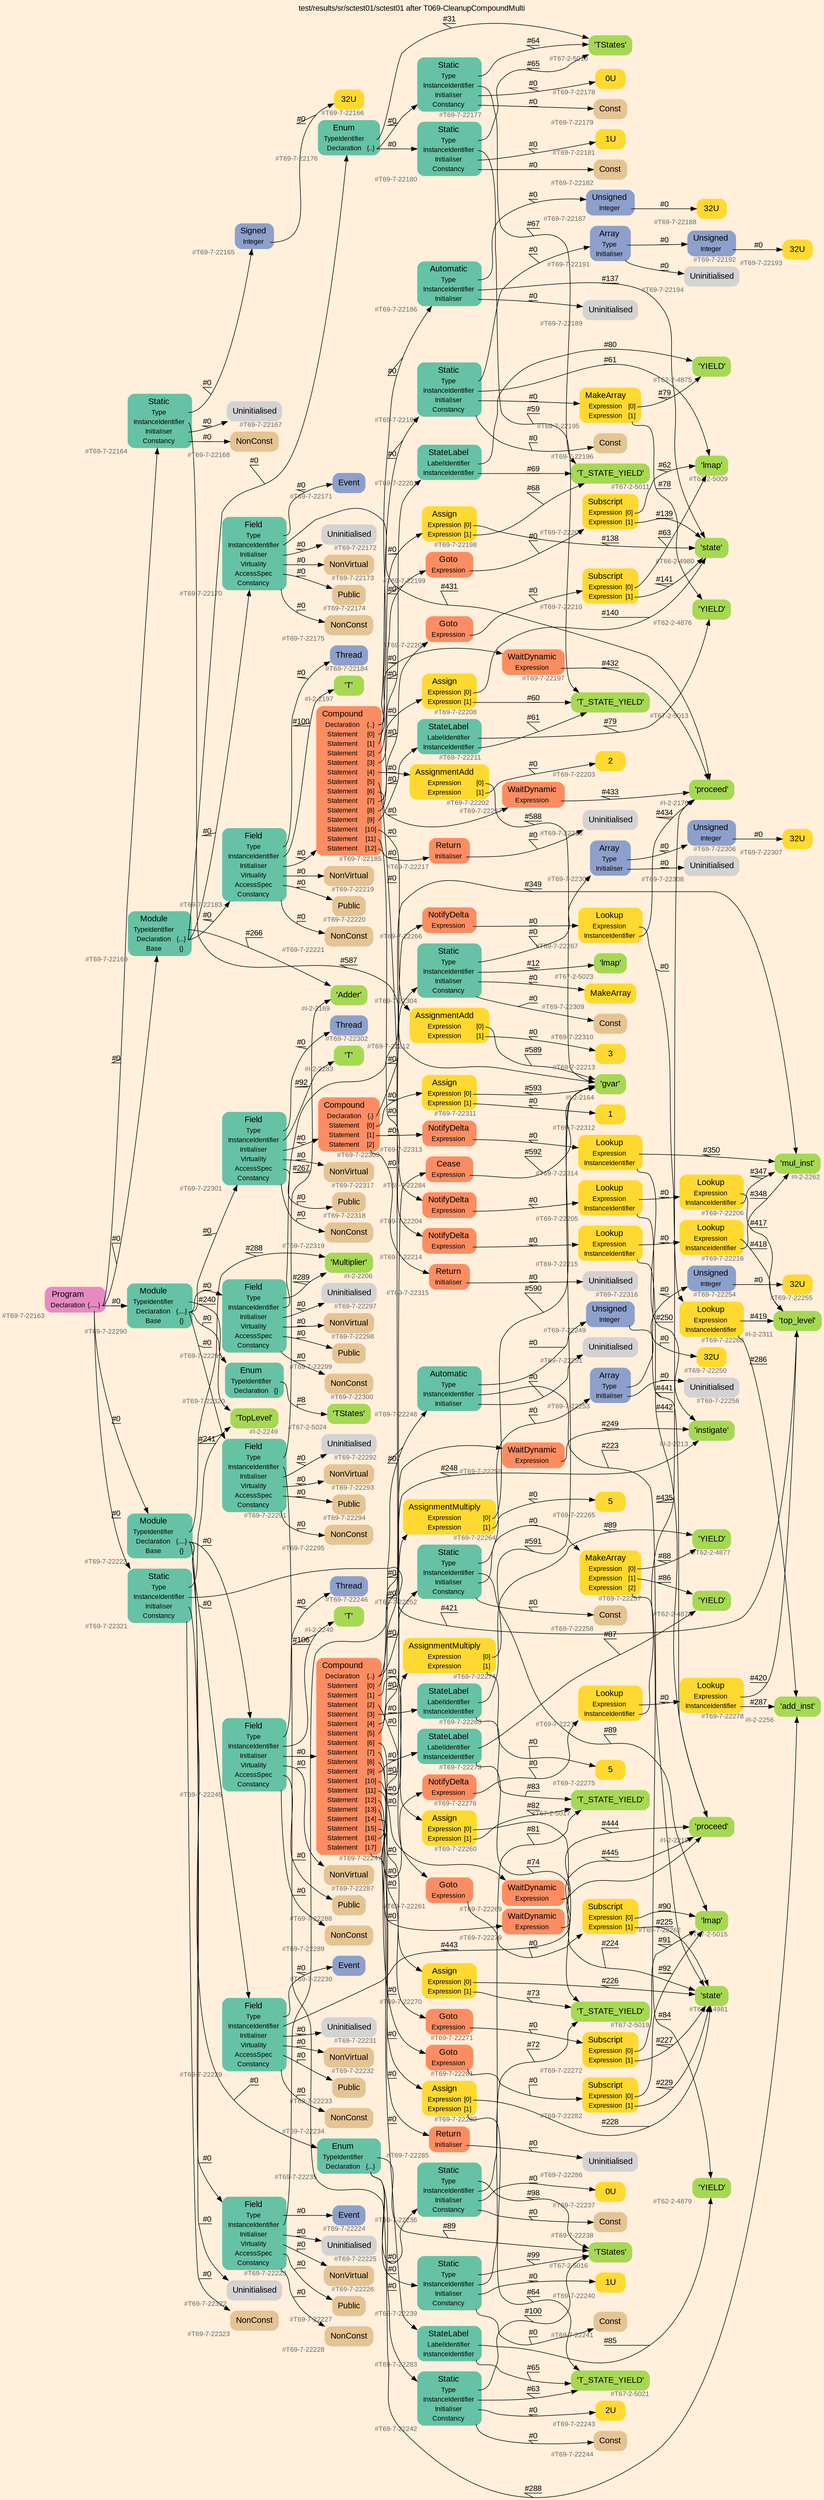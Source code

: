 digraph "test/results/sr/sctest01/sctest01 after T069-CleanupCompoundMulti" {
label = "test/results/sr/sctest01/sctest01 after T069-CleanupCompoundMulti"
labelloc = t
graph [
    rankdir = "LR"
    ranksep = 0.3
    bgcolor = antiquewhite1
    color = black
    fontcolor = black
    fontname = "Arial"
];
node [
    fontname = "Arial"
];
edge [
    fontname = "Arial"
];

// -------------------- node figure --------------------
// -------- block #T69-7-22163 ----------
"#T69-7-22163" [
    fillcolor = "/set28/4"
    xlabel = "#T69-7-22163"
    fontsize = "12"
    fontcolor = grey40
    shape = "plaintext"
    label = <<TABLE BORDER="0" CELLBORDER="0" CELLSPACING="0">
     <TR><TD><FONT COLOR="black" POINT-SIZE="15">Program</FONT></TD></TR>
     <TR><TD><FONT COLOR="black" POINT-SIZE="12">Declaration</FONT></TD><TD PORT="port0"><FONT COLOR="black" POINT-SIZE="12">{.....}</FONT></TD></TR>
    </TABLE>>
    style = "rounded,filled"
];

// -------- block #T69-7-22164 ----------
"#T69-7-22164" [
    fillcolor = "/set28/1"
    xlabel = "#T69-7-22164"
    fontsize = "12"
    fontcolor = grey40
    shape = "plaintext"
    label = <<TABLE BORDER="0" CELLBORDER="0" CELLSPACING="0">
     <TR><TD><FONT COLOR="black" POINT-SIZE="15">Static</FONT></TD></TR>
     <TR><TD><FONT COLOR="black" POINT-SIZE="12">Type</FONT></TD><TD PORT="port0"></TD></TR>
     <TR><TD><FONT COLOR="black" POINT-SIZE="12">InstanceIdentifier</FONT></TD><TD PORT="port1"></TD></TR>
     <TR><TD><FONT COLOR="black" POINT-SIZE="12">Initialiser</FONT></TD><TD PORT="port2"></TD></TR>
     <TR><TD><FONT COLOR="black" POINT-SIZE="12">Constancy</FONT></TD><TD PORT="port3"></TD></TR>
    </TABLE>>
    style = "rounded,filled"
];

// -------- block #T69-7-22165 ----------
"#T69-7-22165" [
    fillcolor = "/set28/3"
    xlabel = "#T69-7-22165"
    fontsize = "12"
    fontcolor = grey40
    shape = "plaintext"
    label = <<TABLE BORDER="0" CELLBORDER="0" CELLSPACING="0">
     <TR><TD><FONT COLOR="black" POINT-SIZE="15">Signed</FONT></TD></TR>
     <TR><TD><FONT COLOR="black" POINT-SIZE="12">Integer</FONT></TD><TD PORT="port0"></TD></TR>
    </TABLE>>
    style = "rounded,filled"
];

// -------- block #T69-7-22166 ----------
"#T69-7-22166" [
    fillcolor = "/set28/6"
    xlabel = "#T69-7-22166"
    fontsize = "12"
    fontcolor = grey40
    shape = "plaintext"
    label = <<TABLE BORDER="0" CELLBORDER="0" CELLSPACING="0">
     <TR><TD><FONT COLOR="black" POINT-SIZE="15">32U</FONT></TD></TR>
    </TABLE>>
    style = "rounded,filled"
];

// -------- block #I-2-2164 ----------
"#I-2-2164" [
    fillcolor = "/set28/5"
    xlabel = "#I-2-2164"
    fontsize = "12"
    fontcolor = grey40
    shape = "plaintext"
    label = <<TABLE BORDER="0" CELLBORDER="0" CELLSPACING="0">
     <TR><TD><FONT COLOR="black" POINT-SIZE="15">'gvar'</FONT></TD></TR>
    </TABLE>>
    style = "rounded,filled"
];

// -------- block #T69-7-22167 ----------
"#T69-7-22167" [
    xlabel = "#T69-7-22167"
    fontsize = "12"
    fontcolor = grey40
    shape = "plaintext"
    label = <<TABLE BORDER="0" CELLBORDER="0" CELLSPACING="0">
     <TR><TD><FONT COLOR="black" POINT-SIZE="15">Uninitialised</FONT></TD></TR>
    </TABLE>>
    style = "rounded,filled"
];

// -------- block #T69-7-22168 ----------
"#T69-7-22168" [
    fillcolor = "/set28/7"
    xlabel = "#T69-7-22168"
    fontsize = "12"
    fontcolor = grey40
    shape = "plaintext"
    label = <<TABLE BORDER="0" CELLBORDER="0" CELLSPACING="0">
     <TR><TD><FONT COLOR="black" POINT-SIZE="15">NonConst</FONT></TD></TR>
    </TABLE>>
    style = "rounded,filled"
];

// -------- block #T69-7-22169 ----------
"#T69-7-22169" [
    fillcolor = "/set28/1"
    xlabel = "#T69-7-22169"
    fontsize = "12"
    fontcolor = grey40
    shape = "plaintext"
    label = <<TABLE BORDER="0" CELLBORDER="0" CELLSPACING="0">
     <TR><TD><FONT COLOR="black" POINT-SIZE="15">Module</FONT></TD></TR>
     <TR><TD><FONT COLOR="black" POINT-SIZE="12">TypeIdentifier</FONT></TD><TD PORT="port0"></TD></TR>
     <TR><TD><FONT COLOR="black" POINT-SIZE="12">Declaration</FONT></TD><TD PORT="port1"><FONT COLOR="black" POINT-SIZE="12">{...}</FONT></TD></TR>
     <TR><TD><FONT COLOR="black" POINT-SIZE="12">Base</FONT></TD><TD PORT="port2"><FONT COLOR="black" POINT-SIZE="12">{}</FONT></TD></TR>
    </TABLE>>
    style = "rounded,filled"
];

// -------- block #I-2-2169 ----------
"#I-2-2169" [
    fillcolor = "/set28/5"
    xlabel = "#I-2-2169"
    fontsize = "12"
    fontcolor = grey40
    shape = "plaintext"
    label = <<TABLE BORDER="0" CELLBORDER="0" CELLSPACING="0">
     <TR><TD><FONT COLOR="black" POINT-SIZE="15">'Adder'</FONT></TD></TR>
    </TABLE>>
    style = "rounded,filled"
];

// -------- block #T69-7-22170 ----------
"#T69-7-22170" [
    fillcolor = "/set28/1"
    xlabel = "#T69-7-22170"
    fontsize = "12"
    fontcolor = grey40
    shape = "plaintext"
    label = <<TABLE BORDER="0" CELLBORDER="0" CELLSPACING="0">
     <TR><TD><FONT COLOR="black" POINT-SIZE="15">Field</FONT></TD></TR>
     <TR><TD><FONT COLOR="black" POINT-SIZE="12">Type</FONT></TD><TD PORT="port0"></TD></TR>
     <TR><TD><FONT COLOR="black" POINT-SIZE="12">InstanceIdentifier</FONT></TD><TD PORT="port1"></TD></TR>
     <TR><TD><FONT COLOR="black" POINT-SIZE="12">Initialiser</FONT></TD><TD PORT="port2"></TD></TR>
     <TR><TD><FONT COLOR="black" POINT-SIZE="12">Virtuality</FONT></TD><TD PORT="port3"></TD></TR>
     <TR><TD><FONT COLOR="black" POINT-SIZE="12">AccessSpec</FONT></TD><TD PORT="port4"></TD></TR>
     <TR><TD><FONT COLOR="black" POINT-SIZE="12">Constancy</FONT></TD><TD PORT="port5"></TD></TR>
    </TABLE>>
    style = "rounded,filled"
];

// -------- block #T69-7-22171 ----------
"#T69-7-22171" [
    fillcolor = "/set28/3"
    xlabel = "#T69-7-22171"
    fontsize = "12"
    fontcolor = grey40
    shape = "plaintext"
    label = <<TABLE BORDER="0" CELLBORDER="0" CELLSPACING="0">
     <TR><TD><FONT COLOR="black" POINT-SIZE="15">Event</FONT></TD></TR>
    </TABLE>>
    style = "rounded,filled"
];

// -------- block #I-2-2176 ----------
"#I-2-2176" [
    fillcolor = "/set28/5"
    xlabel = "#I-2-2176"
    fontsize = "12"
    fontcolor = grey40
    shape = "plaintext"
    label = <<TABLE BORDER="0" CELLBORDER="0" CELLSPACING="0">
     <TR><TD><FONT COLOR="black" POINT-SIZE="15">'proceed'</FONT></TD></TR>
    </TABLE>>
    style = "rounded,filled"
];

// -------- block #T69-7-22172 ----------
"#T69-7-22172" [
    xlabel = "#T69-7-22172"
    fontsize = "12"
    fontcolor = grey40
    shape = "plaintext"
    label = <<TABLE BORDER="0" CELLBORDER="0" CELLSPACING="0">
     <TR><TD><FONT COLOR="black" POINT-SIZE="15">Uninitialised</FONT></TD></TR>
    </TABLE>>
    style = "rounded,filled"
];

// -------- block #T69-7-22173 ----------
"#T69-7-22173" [
    fillcolor = "/set28/7"
    xlabel = "#T69-7-22173"
    fontsize = "12"
    fontcolor = grey40
    shape = "plaintext"
    label = <<TABLE BORDER="0" CELLBORDER="0" CELLSPACING="0">
     <TR><TD><FONT COLOR="black" POINT-SIZE="15">NonVirtual</FONT></TD></TR>
    </TABLE>>
    style = "rounded,filled"
];

// -------- block #T69-7-22174 ----------
"#T69-7-22174" [
    fillcolor = "/set28/7"
    xlabel = "#T69-7-22174"
    fontsize = "12"
    fontcolor = grey40
    shape = "plaintext"
    label = <<TABLE BORDER="0" CELLBORDER="0" CELLSPACING="0">
     <TR><TD><FONT COLOR="black" POINT-SIZE="15">Public</FONT></TD></TR>
    </TABLE>>
    style = "rounded,filled"
];

// -------- block #T69-7-22175 ----------
"#T69-7-22175" [
    fillcolor = "/set28/7"
    xlabel = "#T69-7-22175"
    fontsize = "12"
    fontcolor = grey40
    shape = "plaintext"
    label = <<TABLE BORDER="0" CELLBORDER="0" CELLSPACING="0">
     <TR><TD><FONT COLOR="black" POINT-SIZE="15">NonConst</FONT></TD></TR>
    </TABLE>>
    style = "rounded,filled"
];

// -------- block #T69-7-22176 ----------
"#T69-7-22176" [
    fillcolor = "/set28/1"
    xlabel = "#T69-7-22176"
    fontsize = "12"
    fontcolor = grey40
    shape = "plaintext"
    label = <<TABLE BORDER="0" CELLBORDER="0" CELLSPACING="0">
     <TR><TD><FONT COLOR="black" POINT-SIZE="15">Enum</FONT></TD></TR>
     <TR><TD><FONT COLOR="black" POINT-SIZE="12">TypeIdentifier</FONT></TD><TD PORT="port0"></TD></TR>
     <TR><TD><FONT COLOR="black" POINT-SIZE="12">Declaration</FONT></TD><TD PORT="port1"><FONT COLOR="black" POINT-SIZE="12">{..}</FONT></TD></TR>
    </TABLE>>
    style = "rounded,filled"
];

// -------- block #T67-2-5010 ----------
"#T67-2-5010" [
    fillcolor = "/set28/5"
    xlabel = "#T67-2-5010"
    fontsize = "12"
    fontcolor = grey40
    shape = "plaintext"
    label = <<TABLE BORDER="0" CELLBORDER="0" CELLSPACING="0">
     <TR><TD><FONT COLOR="black" POINT-SIZE="15">'TStates'</FONT></TD></TR>
    </TABLE>>
    style = "rounded,filled"
];

// -------- block #T69-7-22177 ----------
"#T69-7-22177" [
    fillcolor = "/set28/1"
    xlabel = "#T69-7-22177"
    fontsize = "12"
    fontcolor = grey40
    shape = "plaintext"
    label = <<TABLE BORDER="0" CELLBORDER="0" CELLSPACING="0">
     <TR><TD><FONT COLOR="black" POINT-SIZE="15">Static</FONT></TD></TR>
     <TR><TD><FONT COLOR="black" POINT-SIZE="12">Type</FONT></TD><TD PORT="port0"></TD></TR>
     <TR><TD><FONT COLOR="black" POINT-SIZE="12">InstanceIdentifier</FONT></TD><TD PORT="port1"></TD></TR>
     <TR><TD><FONT COLOR="black" POINT-SIZE="12">Initialiser</FONT></TD><TD PORT="port2"></TD></TR>
     <TR><TD><FONT COLOR="black" POINT-SIZE="12">Constancy</FONT></TD><TD PORT="port3"></TD></TR>
    </TABLE>>
    style = "rounded,filled"
];

// -------- block #T67-2-5011 ----------
"#T67-2-5011" [
    fillcolor = "/set28/5"
    xlabel = "#T67-2-5011"
    fontsize = "12"
    fontcolor = grey40
    shape = "plaintext"
    label = <<TABLE BORDER="0" CELLBORDER="0" CELLSPACING="0">
     <TR><TD><FONT COLOR="black" POINT-SIZE="15">'T_STATE_YIELD'</FONT></TD></TR>
    </TABLE>>
    style = "rounded,filled"
];

// -------- block #T69-7-22178 ----------
"#T69-7-22178" [
    fillcolor = "/set28/6"
    xlabel = "#T69-7-22178"
    fontsize = "12"
    fontcolor = grey40
    shape = "plaintext"
    label = <<TABLE BORDER="0" CELLBORDER="0" CELLSPACING="0">
     <TR><TD><FONT COLOR="black" POINT-SIZE="15">0U</FONT></TD></TR>
    </TABLE>>
    style = "rounded,filled"
];

// -------- block #T69-7-22179 ----------
"#T69-7-22179" [
    fillcolor = "/set28/7"
    xlabel = "#T69-7-22179"
    fontsize = "12"
    fontcolor = grey40
    shape = "plaintext"
    label = <<TABLE BORDER="0" CELLBORDER="0" CELLSPACING="0">
     <TR><TD><FONT COLOR="black" POINT-SIZE="15">Const</FONT></TD></TR>
    </TABLE>>
    style = "rounded,filled"
];

// -------- block #T69-7-22180 ----------
"#T69-7-22180" [
    fillcolor = "/set28/1"
    xlabel = "#T69-7-22180"
    fontsize = "12"
    fontcolor = grey40
    shape = "plaintext"
    label = <<TABLE BORDER="0" CELLBORDER="0" CELLSPACING="0">
     <TR><TD><FONT COLOR="black" POINT-SIZE="15">Static</FONT></TD></TR>
     <TR><TD><FONT COLOR="black" POINT-SIZE="12">Type</FONT></TD><TD PORT="port0"></TD></TR>
     <TR><TD><FONT COLOR="black" POINT-SIZE="12">InstanceIdentifier</FONT></TD><TD PORT="port1"></TD></TR>
     <TR><TD><FONT COLOR="black" POINT-SIZE="12">Initialiser</FONT></TD><TD PORT="port2"></TD></TR>
     <TR><TD><FONT COLOR="black" POINT-SIZE="12">Constancy</FONT></TD><TD PORT="port3"></TD></TR>
    </TABLE>>
    style = "rounded,filled"
];

// -------- block #T67-2-5013 ----------
"#T67-2-5013" [
    fillcolor = "/set28/5"
    xlabel = "#T67-2-5013"
    fontsize = "12"
    fontcolor = grey40
    shape = "plaintext"
    label = <<TABLE BORDER="0" CELLBORDER="0" CELLSPACING="0">
     <TR><TD><FONT COLOR="black" POINT-SIZE="15">'T_STATE_YIELD'</FONT></TD></TR>
    </TABLE>>
    style = "rounded,filled"
];

// -------- block #T69-7-22181 ----------
"#T69-7-22181" [
    fillcolor = "/set28/6"
    xlabel = "#T69-7-22181"
    fontsize = "12"
    fontcolor = grey40
    shape = "plaintext"
    label = <<TABLE BORDER="0" CELLBORDER="0" CELLSPACING="0">
     <TR><TD><FONT COLOR="black" POINT-SIZE="15">1U</FONT></TD></TR>
    </TABLE>>
    style = "rounded,filled"
];

// -------- block #T69-7-22182 ----------
"#T69-7-22182" [
    fillcolor = "/set28/7"
    xlabel = "#T69-7-22182"
    fontsize = "12"
    fontcolor = grey40
    shape = "plaintext"
    label = <<TABLE BORDER="0" CELLBORDER="0" CELLSPACING="0">
     <TR><TD><FONT COLOR="black" POINT-SIZE="15">Const</FONT></TD></TR>
    </TABLE>>
    style = "rounded,filled"
];

// -------- block #T69-7-22183 ----------
"#T69-7-22183" [
    fillcolor = "/set28/1"
    xlabel = "#T69-7-22183"
    fontsize = "12"
    fontcolor = grey40
    shape = "plaintext"
    label = <<TABLE BORDER="0" CELLBORDER="0" CELLSPACING="0">
     <TR><TD><FONT COLOR="black" POINT-SIZE="15">Field</FONT></TD></TR>
     <TR><TD><FONT COLOR="black" POINT-SIZE="12">Type</FONT></TD><TD PORT="port0"></TD></TR>
     <TR><TD><FONT COLOR="black" POINT-SIZE="12">InstanceIdentifier</FONT></TD><TD PORT="port1"></TD></TR>
     <TR><TD><FONT COLOR="black" POINT-SIZE="12">Initialiser</FONT></TD><TD PORT="port2"></TD></TR>
     <TR><TD><FONT COLOR="black" POINT-SIZE="12">Virtuality</FONT></TD><TD PORT="port3"></TD></TR>
     <TR><TD><FONT COLOR="black" POINT-SIZE="12">AccessSpec</FONT></TD><TD PORT="port4"></TD></TR>
     <TR><TD><FONT COLOR="black" POINT-SIZE="12">Constancy</FONT></TD><TD PORT="port5"></TD></TR>
    </TABLE>>
    style = "rounded,filled"
];

// -------- block #T69-7-22184 ----------
"#T69-7-22184" [
    fillcolor = "/set28/3"
    xlabel = "#T69-7-22184"
    fontsize = "12"
    fontcolor = grey40
    shape = "plaintext"
    label = <<TABLE BORDER="0" CELLBORDER="0" CELLSPACING="0">
     <TR><TD><FONT COLOR="black" POINT-SIZE="15">Thread</FONT></TD></TR>
    </TABLE>>
    style = "rounded,filled"
];

// -------- block #I-2-2197 ----------
"#I-2-2197" [
    fillcolor = "/set28/5"
    xlabel = "#I-2-2197"
    fontsize = "12"
    fontcolor = grey40
    shape = "plaintext"
    label = <<TABLE BORDER="0" CELLBORDER="0" CELLSPACING="0">
     <TR><TD><FONT COLOR="black" POINT-SIZE="15">'T'</FONT></TD></TR>
    </TABLE>>
    style = "rounded,filled"
];

// -------- block #T69-7-22185 ----------
"#T69-7-22185" [
    fillcolor = "/set28/2"
    xlabel = "#T69-7-22185"
    fontsize = "12"
    fontcolor = grey40
    shape = "plaintext"
    label = <<TABLE BORDER="0" CELLBORDER="0" CELLSPACING="0">
     <TR><TD><FONT COLOR="black" POINT-SIZE="15">Compound</FONT></TD></TR>
     <TR><TD><FONT COLOR="black" POINT-SIZE="12">Declaration</FONT></TD><TD PORT="port0"><FONT COLOR="black" POINT-SIZE="12">{..}</FONT></TD></TR>
     <TR><TD><FONT COLOR="black" POINT-SIZE="12">Statement</FONT></TD><TD PORT="port1"><FONT COLOR="black" POINT-SIZE="12">[0]</FONT></TD></TR>
     <TR><TD><FONT COLOR="black" POINT-SIZE="12">Statement</FONT></TD><TD PORT="port2"><FONT COLOR="black" POINT-SIZE="12">[1]</FONT></TD></TR>
     <TR><TD><FONT COLOR="black" POINT-SIZE="12">Statement</FONT></TD><TD PORT="port3"><FONT COLOR="black" POINT-SIZE="12">[2]</FONT></TD></TR>
     <TR><TD><FONT COLOR="black" POINT-SIZE="12">Statement</FONT></TD><TD PORT="port4"><FONT COLOR="black" POINT-SIZE="12">[3]</FONT></TD></TR>
     <TR><TD><FONT COLOR="black" POINT-SIZE="12">Statement</FONT></TD><TD PORT="port5"><FONT COLOR="black" POINT-SIZE="12">[4]</FONT></TD></TR>
     <TR><TD><FONT COLOR="black" POINT-SIZE="12">Statement</FONT></TD><TD PORT="port6"><FONT COLOR="black" POINT-SIZE="12">[5]</FONT></TD></TR>
     <TR><TD><FONT COLOR="black" POINT-SIZE="12">Statement</FONT></TD><TD PORT="port7"><FONT COLOR="black" POINT-SIZE="12">[6]</FONT></TD></TR>
     <TR><TD><FONT COLOR="black" POINT-SIZE="12">Statement</FONT></TD><TD PORT="port8"><FONT COLOR="black" POINT-SIZE="12">[7]</FONT></TD></TR>
     <TR><TD><FONT COLOR="black" POINT-SIZE="12">Statement</FONT></TD><TD PORT="port9"><FONT COLOR="black" POINT-SIZE="12">[8]</FONT></TD></TR>
     <TR><TD><FONT COLOR="black" POINT-SIZE="12">Statement</FONT></TD><TD PORT="port10"><FONT COLOR="black" POINT-SIZE="12">[9]</FONT></TD></TR>
     <TR><TD><FONT COLOR="black" POINT-SIZE="12">Statement</FONT></TD><TD PORT="port11"><FONT COLOR="black" POINT-SIZE="12">[10]</FONT></TD></TR>
     <TR><TD><FONT COLOR="black" POINT-SIZE="12">Statement</FONT></TD><TD PORT="port12"><FONT COLOR="black" POINT-SIZE="12">[11]</FONT></TD></TR>
     <TR><TD><FONT COLOR="black" POINT-SIZE="12">Statement</FONT></TD><TD PORT="port13"><FONT COLOR="black" POINT-SIZE="12">[12]</FONT></TD></TR>
    </TABLE>>
    style = "rounded,filled"
];

// -------- block #T69-7-22186 ----------
"#T69-7-22186" [
    fillcolor = "/set28/1"
    xlabel = "#T69-7-22186"
    fontsize = "12"
    fontcolor = grey40
    shape = "plaintext"
    label = <<TABLE BORDER="0" CELLBORDER="0" CELLSPACING="0">
     <TR><TD><FONT COLOR="black" POINT-SIZE="15">Automatic</FONT></TD></TR>
     <TR><TD><FONT COLOR="black" POINT-SIZE="12">Type</FONT></TD><TD PORT="port0"></TD></TR>
     <TR><TD><FONT COLOR="black" POINT-SIZE="12">InstanceIdentifier</FONT></TD><TD PORT="port1"></TD></TR>
     <TR><TD><FONT COLOR="black" POINT-SIZE="12">Initialiser</FONT></TD><TD PORT="port2"></TD></TR>
    </TABLE>>
    style = "rounded,filled"
];

// -------- block #T69-7-22187 ----------
"#T69-7-22187" [
    fillcolor = "/set28/3"
    xlabel = "#T69-7-22187"
    fontsize = "12"
    fontcolor = grey40
    shape = "plaintext"
    label = <<TABLE BORDER="0" CELLBORDER="0" CELLSPACING="0">
     <TR><TD><FONT COLOR="black" POINT-SIZE="15">Unsigned</FONT></TD></TR>
     <TR><TD><FONT COLOR="black" POINT-SIZE="12">Integer</FONT></TD><TD PORT="port0"></TD></TR>
    </TABLE>>
    style = "rounded,filled"
];

// -------- block #T69-7-22188 ----------
"#T69-7-22188" [
    fillcolor = "/set28/6"
    xlabel = "#T69-7-22188"
    fontsize = "12"
    fontcolor = grey40
    shape = "plaintext"
    label = <<TABLE BORDER="0" CELLBORDER="0" CELLSPACING="0">
     <TR><TD><FONT COLOR="black" POINT-SIZE="15">32U</FONT></TD></TR>
    </TABLE>>
    style = "rounded,filled"
];

// -------- block #T66-2-4980 ----------
"#T66-2-4980" [
    fillcolor = "/set28/5"
    xlabel = "#T66-2-4980"
    fontsize = "12"
    fontcolor = grey40
    shape = "plaintext"
    label = <<TABLE BORDER="0" CELLBORDER="0" CELLSPACING="0">
     <TR><TD><FONT COLOR="black" POINT-SIZE="15">'state'</FONT></TD></TR>
    </TABLE>>
    style = "rounded,filled"
];

// -------- block #T69-7-22189 ----------
"#T69-7-22189" [
    xlabel = "#T69-7-22189"
    fontsize = "12"
    fontcolor = grey40
    shape = "plaintext"
    label = <<TABLE BORDER="0" CELLBORDER="0" CELLSPACING="0">
     <TR><TD><FONT COLOR="black" POINT-SIZE="15">Uninitialised</FONT></TD></TR>
    </TABLE>>
    style = "rounded,filled"
];

// -------- block #T69-7-22190 ----------
"#T69-7-22190" [
    fillcolor = "/set28/1"
    xlabel = "#T69-7-22190"
    fontsize = "12"
    fontcolor = grey40
    shape = "plaintext"
    label = <<TABLE BORDER="0" CELLBORDER="0" CELLSPACING="0">
     <TR><TD><FONT COLOR="black" POINT-SIZE="15">Static</FONT></TD></TR>
     <TR><TD><FONT COLOR="black" POINT-SIZE="12">Type</FONT></TD><TD PORT="port0"></TD></TR>
     <TR><TD><FONT COLOR="black" POINT-SIZE="12">InstanceIdentifier</FONT></TD><TD PORT="port1"></TD></TR>
     <TR><TD><FONT COLOR="black" POINT-SIZE="12">Initialiser</FONT></TD><TD PORT="port2"></TD></TR>
     <TR><TD><FONT COLOR="black" POINT-SIZE="12">Constancy</FONT></TD><TD PORT="port3"></TD></TR>
    </TABLE>>
    style = "rounded,filled"
];

// -------- block #T69-7-22191 ----------
"#T69-7-22191" [
    fillcolor = "/set28/3"
    xlabel = "#T69-7-22191"
    fontsize = "12"
    fontcolor = grey40
    shape = "plaintext"
    label = <<TABLE BORDER="0" CELLBORDER="0" CELLSPACING="0">
     <TR><TD><FONT COLOR="black" POINT-SIZE="15">Array</FONT></TD></TR>
     <TR><TD><FONT COLOR="black" POINT-SIZE="12">Type</FONT></TD><TD PORT="port0"></TD></TR>
     <TR><TD><FONT COLOR="black" POINT-SIZE="12">Initialiser</FONT></TD><TD PORT="port1"></TD></TR>
    </TABLE>>
    style = "rounded,filled"
];

// -------- block #T69-7-22192 ----------
"#T69-7-22192" [
    fillcolor = "/set28/3"
    xlabel = "#T69-7-22192"
    fontsize = "12"
    fontcolor = grey40
    shape = "plaintext"
    label = <<TABLE BORDER="0" CELLBORDER="0" CELLSPACING="0">
     <TR><TD><FONT COLOR="black" POINT-SIZE="15">Unsigned</FONT></TD></TR>
     <TR><TD><FONT COLOR="black" POINT-SIZE="12">Integer</FONT></TD><TD PORT="port0"></TD></TR>
    </TABLE>>
    style = "rounded,filled"
];

// -------- block #T69-7-22193 ----------
"#T69-7-22193" [
    fillcolor = "/set28/6"
    xlabel = "#T69-7-22193"
    fontsize = "12"
    fontcolor = grey40
    shape = "plaintext"
    label = <<TABLE BORDER="0" CELLBORDER="0" CELLSPACING="0">
     <TR><TD><FONT COLOR="black" POINT-SIZE="15">32U</FONT></TD></TR>
    </TABLE>>
    style = "rounded,filled"
];

// -------- block #T69-7-22194 ----------
"#T69-7-22194" [
    xlabel = "#T69-7-22194"
    fontsize = "12"
    fontcolor = grey40
    shape = "plaintext"
    label = <<TABLE BORDER="0" CELLBORDER="0" CELLSPACING="0">
     <TR><TD><FONT COLOR="black" POINT-SIZE="15">Uninitialised</FONT></TD></TR>
    </TABLE>>
    style = "rounded,filled"
];

// -------- block #T67-2-5009 ----------
"#T67-2-5009" [
    fillcolor = "/set28/5"
    xlabel = "#T67-2-5009"
    fontsize = "12"
    fontcolor = grey40
    shape = "plaintext"
    label = <<TABLE BORDER="0" CELLBORDER="0" CELLSPACING="0">
     <TR><TD><FONT COLOR="black" POINT-SIZE="15">'lmap'</FONT></TD></TR>
    </TABLE>>
    style = "rounded,filled"
];

// -------- block #T69-7-22195 ----------
"#T69-7-22195" [
    fillcolor = "/set28/6"
    xlabel = "#T69-7-22195"
    fontsize = "12"
    fontcolor = grey40
    shape = "plaintext"
    label = <<TABLE BORDER="0" CELLBORDER="0" CELLSPACING="0">
     <TR><TD><FONT COLOR="black" POINT-SIZE="15">MakeArray</FONT></TD></TR>
     <TR><TD><FONT COLOR="black" POINT-SIZE="12">Expression</FONT></TD><TD PORT="port0"><FONT COLOR="black" POINT-SIZE="12">[0]</FONT></TD></TR>
     <TR><TD><FONT COLOR="black" POINT-SIZE="12">Expression</FONT></TD><TD PORT="port1"><FONT COLOR="black" POINT-SIZE="12">[1]</FONT></TD></TR>
    </TABLE>>
    style = "rounded,filled"
];

// -------- block #T62-2-4875 ----------
"#T62-2-4875" [
    fillcolor = "/set28/5"
    xlabel = "#T62-2-4875"
    fontsize = "12"
    fontcolor = grey40
    shape = "plaintext"
    label = <<TABLE BORDER="0" CELLBORDER="0" CELLSPACING="0">
     <TR><TD><FONT COLOR="black" POINT-SIZE="15">'YIELD'</FONT></TD></TR>
    </TABLE>>
    style = "rounded,filled"
];

// -------- block #T62-2-4876 ----------
"#T62-2-4876" [
    fillcolor = "/set28/5"
    xlabel = "#T62-2-4876"
    fontsize = "12"
    fontcolor = grey40
    shape = "plaintext"
    label = <<TABLE BORDER="0" CELLBORDER="0" CELLSPACING="0">
     <TR><TD><FONT COLOR="black" POINT-SIZE="15">'YIELD'</FONT></TD></TR>
    </TABLE>>
    style = "rounded,filled"
];

// -------- block #T69-7-22196 ----------
"#T69-7-22196" [
    fillcolor = "/set28/7"
    xlabel = "#T69-7-22196"
    fontsize = "12"
    fontcolor = grey40
    shape = "plaintext"
    label = <<TABLE BORDER="0" CELLBORDER="0" CELLSPACING="0">
     <TR><TD><FONT COLOR="black" POINT-SIZE="15">Const</FONT></TD></TR>
    </TABLE>>
    style = "rounded,filled"
];

// -------- block #T69-7-22197 ----------
"#T69-7-22197" [
    fillcolor = "/set28/2"
    xlabel = "#T69-7-22197"
    fontsize = "12"
    fontcolor = grey40
    shape = "plaintext"
    label = <<TABLE BORDER="0" CELLBORDER="0" CELLSPACING="0">
     <TR><TD><FONT COLOR="black" POINT-SIZE="15">WaitDynamic</FONT></TD></TR>
     <TR><TD><FONT COLOR="black" POINT-SIZE="12">Expression</FONT></TD><TD PORT="port0"></TD></TR>
    </TABLE>>
    style = "rounded,filled"
];

// -------- block #T69-7-22198 ----------
"#T69-7-22198" [
    fillcolor = "/set28/6"
    xlabel = "#T69-7-22198"
    fontsize = "12"
    fontcolor = grey40
    shape = "plaintext"
    label = <<TABLE BORDER="0" CELLBORDER="0" CELLSPACING="0">
     <TR><TD><FONT COLOR="black" POINT-SIZE="15">Assign</FONT></TD></TR>
     <TR><TD><FONT COLOR="black" POINT-SIZE="12">Expression</FONT></TD><TD PORT="port0"><FONT COLOR="black" POINT-SIZE="12">[0]</FONT></TD></TR>
     <TR><TD><FONT COLOR="black" POINT-SIZE="12">Expression</FONT></TD><TD PORT="port1"><FONT COLOR="black" POINT-SIZE="12">[1]</FONT></TD></TR>
    </TABLE>>
    style = "rounded,filled"
];

// -------- block #T69-7-22199 ----------
"#T69-7-22199" [
    fillcolor = "/set28/2"
    xlabel = "#T69-7-22199"
    fontsize = "12"
    fontcolor = grey40
    shape = "plaintext"
    label = <<TABLE BORDER="0" CELLBORDER="0" CELLSPACING="0">
     <TR><TD><FONT COLOR="black" POINT-SIZE="15">Goto</FONT></TD></TR>
     <TR><TD><FONT COLOR="black" POINT-SIZE="12">Expression</FONT></TD><TD PORT="port0"></TD></TR>
    </TABLE>>
    style = "rounded,filled"
];

// -------- block #T69-7-22200 ----------
"#T69-7-22200" [
    fillcolor = "/set28/6"
    xlabel = "#T69-7-22200"
    fontsize = "12"
    fontcolor = grey40
    shape = "plaintext"
    label = <<TABLE BORDER="0" CELLBORDER="0" CELLSPACING="0">
     <TR><TD><FONT COLOR="black" POINT-SIZE="15">Subscript</FONT></TD></TR>
     <TR><TD><FONT COLOR="black" POINT-SIZE="12">Expression</FONT></TD><TD PORT="port0"><FONT COLOR="black" POINT-SIZE="12">[0]</FONT></TD></TR>
     <TR><TD><FONT COLOR="black" POINT-SIZE="12">Expression</FONT></TD><TD PORT="port1"><FONT COLOR="black" POINT-SIZE="12">[1]</FONT></TD></TR>
    </TABLE>>
    style = "rounded,filled"
];

// -------- block #T69-7-22201 ----------
"#T69-7-22201" [
    fillcolor = "/set28/1"
    xlabel = "#T69-7-22201"
    fontsize = "12"
    fontcolor = grey40
    shape = "plaintext"
    label = <<TABLE BORDER="0" CELLBORDER="0" CELLSPACING="0">
     <TR><TD><FONT COLOR="black" POINT-SIZE="15">StateLabel</FONT></TD></TR>
     <TR><TD><FONT COLOR="black" POINT-SIZE="12">LabelIdentifier</FONT></TD><TD PORT="port0"></TD></TR>
     <TR><TD><FONT COLOR="black" POINT-SIZE="12">InstanceIdentifier</FONT></TD><TD PORT="port1"></TD></TR>
    </TABLE>>
    style = "rounded,filled"
];

// -------- block #T69-7-22202 ----------
"#T69-7-22202" [
    fillcolor = "/set28/6"
    xlabel = "#T69-7-22202"
    fontsize = "12"
    fontcolor = grey40
    shape = "plaintext"
    label = <<TABLE BORDER="0" CELLBORDER="0" CELLSPACING="0">
     <TR><TD><FONT COLOR="black" POINT-SIZE="15">AssignmentAdd</FONT></TD></TR>
     <TR><TD><FONT COLOR="black" POINT-SIZE="12">Expression</FONT></TD><TD PORT="port0"><FONT COLOR="black" POINT-SIZE="12">[0]</FONT></TD></TR>
     <TR><TD><FONT COLOR="black" POINT-SIZE="12">Expression</FONT></TD><TD PORT="port1"><FONT COLOR="black" POINT-SIZE="12">[1]</FONT></TD></TR>
    </TABLE>>
    style = "rounded,filled"
];

// -------- block #T69-7-22203 ----------
"#T69-7-22203" [
    fillcolor = "/set28/6"
    xlabel = "#T69-7-22203"
    fontsize = "12"
    fontcolor = grey40
    shape = "plaintext"
    label = <<TABLE BORDER="0" CELLBORDER="0" CELLSPACING="0">
     <TR><TD><FONT COLOR="black" POINT-SIZE="15">2</FONT></TD></TR>
    </TABLE>>
    style = "rounded,filled"
];

// -------- block #T69-7-22204 ----------
"#T69-7-22204" [
    fillcolor = "/set28/2"
    xlabel = "#T69-7-22204"
    fontsize = "12"
    fontcolor = grey40
    shape = "plaintext"
    label = <<TABLE BORDER="0" CELLBORDER="0" CELLSPACING="0">
     <TR><TD><FONT COLOR="black" POINT-SIZE="15">NotifyDelta</FONT></TD></TR>
     <TR><TD><FONT COLOR="black" POINT-SIZE="12">Expression</FONT></TD><TD PORT="port0"></TD></TR>
    </TABLE>>
    style = "rounded,filled"
];

// -------- block #T69-7-22205 ----------
"#T69-7-22205" [
    fillcolor = "/set28/6"
    xlabel = "#T69-7-22205"
    fontsize = "12"
    fontcolor = grey40
    shape = "plaintext"
    label = <<TABLE BORDER="0" CELLBORDER="0" CELLSPACING="0">
     <TR><TD><FONT COLOR="black" POINT-SIZE="15">Lookup</FONT></TD></TR>
     <TR><TD><FONT COLOR="black" POINT-SIZE="12">Expression</FONT></TD><TD PORT="port0"></TD></TR>
     <TR><TD><FONT COLOR="black" POINT-SIZE="12">InstanceIdentifier</FONT></TD><TD PORT="port1"></TD></TR>
    </TABLE>>
    style = "rounded,filled"
];

// -------- block #T69-7-22206 ----------
"#T69-7-22206" [
    fillcolor = "/set28/6"
    xlabel = "#T69-7-22206"
    fontsize = "12"
    fontcolor = grey40
    shape = "plaintext"
    label = <<TABLE BORDER="0" CELLBORDER="0" CELLSPACING="0">
     <TR><TD><FONT COLOR="black" POINT-SIZE="15">Lookup</FONT></TD></TR>
     <TR><TD><FONT COLOR="black" POINT-SIZE="12">Expression</FONT></TD><TD PORT="port0"></TD></TR>
     <TR><TD><FONT COLOR="black" POINT-SIZE="12">InstanceIdentifier</FONT></TD><TD PORT="port1"></TD></TR>
    </TABLE>>
    style = "rounded,filled"
];

// -------- block #I-2-2311 ----------
"#I-2-2311" [
    fillcolor = "/set28/5"
    xlabel = "#I-2-2311"
    fontsize = "12"
    fontcolor = grey40
    shape = "plaintext"
    label = <<TABLE BORDER="0" CELLBORDER="0" CELLSPACING="0">
     <TR><TD><FONT COLOR="black" POINT-SIZE="15">'top_level'</FONT></TD></TR>
    </TABLE>>
    style = "rounded,filled"
];

// -------- block #I-2-2262 ----------
"#I-2-2262" [
    fillcolor = "/set28/5"
    xlabel = "#I-2-2262"
    fontsize = "12"
    fontcolor = grey40
    shape = "plaintext"
    label = <<TABLE BORDER="0" CELLBORDER="0" CELLSPACING="0">
     <TR><TD><FONT COLOR="black" POINT-SIZE="15">'mul_inst'</FONT></TD></TR>
    </TABLE>>
    style = "rounded,filled"
];

// -------- block #I-2-2219 ----------
"#I-2-2219" [
    fillcolor = "/set28/5"
    xlabel = "#I-2-2219"
    fontsize = "12"
    fontcolor = grey40
    shape = "plaintext"
    label = <<TABLE BORDER="0" CELLBORDER="0" CELLSPACING="0">
     <TR><TD><FONT COLOR="black" POINT-SIZE="15">'proceed'</FONT></TD></TR>
    </TABLE>>
    style = "rounded,filled"
];

// -------- block #T69-7-22207 ----------
"#T69-7-22207" [
    fillcolor = "/set28/2"
    xlabel = "#T69-7-22207"
    fontsize = "12"
    fontcolor = grey40
    shape = "plaintext"
    label = <<TABLE BORDER="0" CELLBORDER="0" CELLSPACING="0">
     <TR><TD><FONT COLOR="black" POINT-SIZE="15">WaitDynamic</FONT></TD></TR>
     <TR><TD><FONT COLOR="black" POINT-SIZE="12">Expression</FONT></TD><TD PORT="port0"></TD></TR>
    </TABLE>>
    style = "rounded,filled"
];

// -------- block #T69-7-22208 ----------
"#T69-7-22208" [
    fillcolor = "/set28/6"
    xlabel = "#T69-7-22208"
    fontsize = "12"
    fontcolor = grey40
    shape = "plaintext"
    label = <<TABLE BORDER="0" CELLBORDER="0" CELLSPACING="0">
     <TR><TD><FONT COLOR="black" POINT-SIZE="15">Assign</FONT></TD></TR>
     <TR><TD><FONT COLOR="black" POINT-SIZE="12">Expression</FONT></TD><TD PORT="port0"><FONT COLOR="black" POINT-SIZE="12">[0]</FONT></TD></TR>
     <TR><TD><FONT COLOR="black" POINT-SIZE="12">Expression</FONT></TD><TD PORT="port1"><FONT COLOR="black" POINT-SIZE="12">[1]</FONT></TD></TR>
    </TABLE>>
    style = "rounded,filled"
];

// -------- block #T69-7-22209 ----------
"#T69-7-22209" [
    fillcolor = "/set28/2"
    xlabel = "#T69-7-22209"
    fontsize = "12"
    fontcolor = grey40
    shape = "plaintext"
    label = <<TABLE BORDER="0" CELLBORDER="0" CELLSPACING="0">
     <TR><TD><FONT COLOR="black" POINT-SIZE="15">Goto</FONT></TD></TR>
     <TR><TD><FONT COLOR="black" POINT-SIZE="12">Expression</FONT></TD><TD PORT="port0"></TD></TR>
    </TABLE>>
    style = "rounded,filled"
];

// -------- block #T69-7-22210 ----------
"#T69-7-22210" [
    fillcolor = "/set28/6"
    xlabel = "#T69-7-22210"
    fontsize = "12"
    fontcolor = grey40
    shape = "plaintext"
    label = <<TABLE BORDER="0" CELLBORDER="0" CELLSPACING="0">
     <TR><TD><FONT COLOR="black" POINT-SIZE="15">Subscript</FONT></TD></TR>
     <TR><TD><FONT COLOR="black" POINT-SIZE="12">Expression</FONT></TD><TD PORT="port0"><FONT COLOR="black" POINT-SIZE="12">[0]</FONT></TD></TR>
     <TR><TD><FONT COLOR="black" POINT-SIZE="12">Expression</FONT></TD><TD PORT="port1"><FONT COLOR="black" POINT-SIZE="12">[1]</FONT></TD></TR>
    </TABLE>>
    style = "rounded,filled"
];

// -------- block #T69-7-22211 ----------
"#T69-7-22211" [
    fillcolor = "/set28/1"
    xlabel = "#T69-7-22211"
    fontsize = "12"
    fontcolor = grey40
    shape = "plaintext"
    label = <<TABLE BORDER="0" CELLBORDER="0" CELLSPACING="0">
     <TR><TD><FONT COLOR="black" POINT-SIZE="15">StateLabel</FONT></TD></TR>
     <TR><TD><FONT COLOR="black" POINT-SIZE="12">LabelIdentifier</FONT></TD><TD PORT="port0"></TD></TR>
     <TR><TD><FONT COLOR="black" POINT-SIZE="12">InstanceIdentifier</FONT></TD><TD PORT="port1"></TD></TR>
    </TABLE>>
    style = "rounded,filled"
];

// -------- block #T69-7-22212 ----------
"#T69-7-22212" [
    fillcolor = "/set28/6"
    xlabel = "#T69-7-22212"
    fontsize = "12"
    fontcolor = grey40
    shape = "plaintext"
    label = <<TABLE BORDER="0" CELLBORDER="0" CELLSPACING="0">
     <TR><TD><FONT COLOR="black" POINT-SIZE="15">AssignmentAdd</FONT></TD></TR>
     <TR><TD><FONT COLOR="black" POINT-SIZE="12">Expression</FONT></TD><TD PORT="port0"><FONT COLOR="black" POINT-SIZE="12">[0]</FONT></TD></TR>
     <TR><TD><FONT COLOR="black" POINT-SIZE="12">Expression</FONT></TD><TD PORT="port1"><FONT COLOR="black" POINT-SIZE="12">[1]</FONT></TD></TR>
    </TABLE>>
    style = "rounded,filled"
];

// -------- block #T69-7-22213 ----------
"#T69-7-22213" [
    fillcolor = "/set28/6"
    xlabel = "#T69-7-22213"
    fontsize = "12"
    fontcolor = grey40
    shape = "plaintext"
    label = <<TABLE BORDER="0" CELLBORDER="0" CELLSPACING="0">
     <TR><TD><FONT COLOR="black" POINT-SIZE="15">3</FONT></TD></TR>
    </TABLE>>
    style = "rounded,filled"
];

// -------- block #T69-7-22214 ----------
"#T69-7-22214" [
    fillcolor = "/set28/2"
    xlabel = "#T69-7-22214"
    fontsize = "12"
    fontcolor = grey40
    shape = "plaintext"
    label = <<TABLE BORDER="0" CELLBORDER="0" CELLSPACING="0">
     <TR><TD><FONT COLOR="black" POINT-SIZE="15">NotifyDelta</FONT></TD></TR>
     <TR><TD><FONT COLOR="black" POINT-SIZE="12">Expression</FONT></TD><TD PORT="port0"></TD></TR>
    </TABLE>>
    style = "rounded,filled"
];

// -------- block #T69-7-22215 ----------
"#T69-7-22215" [
    fillcolor = "/set28/6"
    xlabel = "#T69-7-22215"
    fontsize = "12"
    fontcolor = grey40
    shape = "plaintext"
    label = <<TABLE BORDER="0" CELLBORDER="0" CELLSPACING="0">
     <TR><TD><FONT COLOR="black" POINT-SIZE="15">Lookup</FONT></TD></TR>
     <TR><TD><FONT COLOR="black" POINT-SIZE="12">Expression</FONT></TD><TD PORT="port0"></TD></TR>
     <TR><TD><FONT COLOR="black" POINT-SIZE="12">InstanceIdentifier</FONT></TD><TD PORT="port1"></TD></TR>
    </TABLE>>
    style = "rounded,filled"
];

// -------- block #T69-7-22216 ----------
"#T69-7-22216" [
    fillcolor = "/set28/6"
    xlabel = "#T69-7-22216"
    fontsize = "12"
    fontcolor = grey40
    shape = "plaintext"
    label = <<TABLE BORDER="0" CELLBORDER="0" CELLSPACING="0">
     <TR><TD><FONT COLOR="black" POINT-SIZE="15">Lookup</FONT></TD></TR>
     <TR><TD><FONT COLOR="black" POINT-SIZE="12">Expression</FONT></TD><TD PORT="port0"></TD></TR>
     <TR><TD><FONT COLOR="black" POINT-SIZE="12">InstanceIdentifier</FONT></TD><TD PORT="port1"></TD></TR>
    </TABLE>>
    style = "rounded,filled"
];

// -------- block #T69-7-22217 ----------
"#T69-7-22217" [
    fillcolor = "/set28/2"
    xlabel = "#T69-7-22217"
    fontsize = "12"
    fontcolor = grey40
    shape = "plaintext"
    label = <<TABLE BORDER="0" CELLBORDER="0" CELLSPACING="0">
     <TR><TD><FONT COLOR="black" POINT-SIZE="15">Return</FONT></TD></TR>
     <TR><TD><FONT COLOR="black" POINT-SIZE="12">Initialiser</FONT></TD><TD PORT="port0"></TD></TR>
    </TABLE>>
    style = "rounded,filled"
];

// -------- block #T69-7-22218 ----------
"#T69-7-22218" [
    xlabel = "#T69-7-22218"
    fontsize = "12"
    fontcolor = grey40
    shape = "plaintext"
    label = <<TABLE BORDER="0" CELLBORDER="0" CELLSPACING="0">
     <TR><TD><FONT COLOR="black" POINT-SIZE="15">Uninitialised</FONT></TD></TR>
    </TABLE>>
    style = "rounded,filled"
];

// -------- block #T69-7-22219 ----------
"#T69-7-22219" [
    fillcolor = "/set28/7"
    xlabel = "#T69-7-22219"
    fontsize = "12"
    fontcolor = grey40
    shape = "plaintext"
    label = <<TABLE BORDER="0" CELLBORDER="0" CELLSPACING="0">
     <TR><TD><FONT COLOR="black" POINT-SIZE="15">NonVirtual</FONT></TD></TR>
    </TABLE>>
    style = "rounded,filled"
];

// -------- block #T69-7-22220 ----------
"#T69-7-22220" [
    fillcolor = "/set28/7"
    xlabel = "#T69-7-22220"
    fontsize = "12"
    fontcolor = grey40
    shape = "plaintext"
    label = <<TABLE BORDER="0" CELLBORDER="0" CELLSPACING="0">
     <TR><TD><FONT COLOR="black" POINT-SIZE="15">Public</FONT></TD></TR>
    </TABLE>>
    style = "rounded,filled"
];

// -------- block #T69-7-22221 ----------
"#T69-7-22221" [
    fillcolor = "/set28/7"
    xlabel = "#T69-7-22221"
    fontsize = "12"
    fontcolor = grey40
    shape = "plaintext"
    label = <<TABLE BORDER="0" CELLBORDER="0" CELLSPACING="0">
     <TR><TD><FONT COLOR="black" POINT-SIZE="15">NonConst</FONT></TD></TR>
    </TABLE>>
    style = "rounded,filled"
];

// -------- block #T69-7-22222 ----------
"#T69-7-22222" [
    fillcolor = "/set28/1"
    xlabel = "#T69-7-22222"
    fontsize = "12"
    fontcolor = grey40
    shape = "plaintext"
    label = <<TABLE BORDER="0" CELLBORDER="0" CELLSPACING="0">
     <TR><TD><FONT COLOR="black" POINT-SIZE="15">Module</FONT></TD></TR>
     <TR><TD><FONT COLOR="black" POINT-SIZE="12">TypeIdentifier</FONT></TD><TD PORT="port0"></TD></TR>
     <TR><TD><FONT COLOR="black" POINT-SIZE="12">Declaration</FONT></TD><TD PORT="port1"><FONT COLOR="black" POINT-SIZE="12">{....}</FONT></TD></TR>
     <TR><TD><FONT COLOR="black" POINT-SIZE="12">Base</FONT></TD><TD PORT="port2"><FONT COLOR="black" POINT-SIZE="12">{}</FONT></TD></TR>
    </TABLE>>
    style = "rounded,filled"
];

// -------- block #I-2-2206 ----------
"#I-2-2206" [
    fillcolor = "/set28/5"
    xlabel = "#I-2-2206"
    fontsize = "12"
    fontcolor = grey40
    shape = "plaintext"
    label = <<TABLE BORDER="0" CELLBORDER="0" CELLSPACING="0">
     <TR><TD><FONT COLOR="black" POINT-SIZE="15">'Multiplier'</FONT></TD></TR>
    </TABLE>>
    style = "rounded,filled"
];

// -------- block #T69-7-22223 ----------
"#T69-7-22223" [
    fillcolor = "/set28/1"
    xlabel = "#T69-7-22223"
    fontsize = "12"
    fontcolor = grey40
    shape = "plaintext"
    label = <<TABLE BORDER="0" CELLBORDER="0" CELLSPACING="0">
     <TR><TD><FONT COLOR="black" POINT-SIZE="15">Field</FONT></TD></TR>
     <TR><TD><FONT COLOR="black" POINT-SIZE="12">Type</FONT></TD><TD PORT="port0"></TD></TR>
     <TR><TD><FONT COLOR="black" POINT-SIZE="12">InstanceIdentifier</FONT></TD><TD PORT="port1"></TD></TR>
     <TR><TD><FONT COLOR="black" POINT-SIZE="12">Initialiser</FONT></TD><TD PORT="port2"></TD></TR>
     <TR><TD><FONT COLOR="black" POINT-SIZE="12">Virtuality</FONT></TD><TD PORT="port3"></TD></TR>
     <TR><TD><FONT COLOR="black" POINT-SIZE="12">AccessSpec</FONT></TD><TD PORT="port4"></TD></TR>
     <TR><TD><FONT COLOR="black" POINT-SIZE="12">Constancy</FONT></TD><TD PORT="port5"></TD></TR>
    </TABLE>>
    style = "rounded,filled"
];

// -------- block #T69-7-22224 ----------
"#T69-7-22224" [
    fillcolor = "/set28/3"
    xlabel = "#T69-7-22224"
    fontsize = "12"
    fontcolor = grey40
    shape = "plaintext"
    label = <<TABLE BORDER="0" CELLBORDER="0" CELLSPACING="0">
     <TR><TD><FONT COLOR="black" POINT-SIZE="15">Event</FONT></TD></TR>
    </TABLE>>
    style = "rounded,filled"
];

// -------- block #I-2-2213 ----------
"#I-2-2213" [
    fillcolor = "/set28/5"
    xlabel = "#I-2-2213"
    fontsize = "12"
    fontcolor = grey40
    shape = "plaintext"
    label = <<TABLE BORDER="0" CELLBORDER="0" CELLSPACING="0">
     <TR><TD><FONT COLOR="black" POINT-SIZE="15">'instigate'</FONT></TD></TR>
    </TABLE>>
    style = "rounded,filled"
];

// -------- block #T69-7-22225 ----------
"#T69-7-22225" [
    xlabel = "#T69-7-22225"
    fontsize = "12"
    fontcolor = grey40
    shape = "plaintext"
    label = <<TABLE BORDER="0" CELLBORDER="0" CELLSPACING="0">
     <TR><TD><FONT COLOR="black" POINT-SIZE="15">Uninitialised</FONT></TD></TR>
    </TABLE>>
    style = "rounded,filled"
];

// -------- block #T69-7-22226 ----------
"#T69-7-22226" [
    fillcolor = "/set28/7"
    xlabel = "#T69-7-22226"
    fontsize = "12"
    fontcolor = grey40
    shape = "plaintext"
    label = <<TABLE BORDER="0" CELLBORDER="0" CELLSPACING="0">
     <TR><TD><FONT COLOR="black" POINT-SIZE="15">NonVirtual</FONT></TD></TR>
    </TABLE>>
    style = "rounded,filled"
];

// -------- block #T69-7-22227 ----------
"#T69-7-22227" [
    fillcolor = "/set28/7"
    xlabel = "#T69-7-22227"
    fontsize = "12"
    fontcolor = grey40
    shape = "plaintext"
    label = <<TABLE BORDER="0" CELLBORDER="0" CELLSPACING="0">
     <TR><TD><FONT COLOR="black" POINT-SIZE="15">Public</FONT></TD></TR>
    </TABLE>>
    style = "rounded,filled"
];

// -------- block #T69-7-22228 ----------
"#T69-7-22228" [
    fillcolor = "/set28/7"
    xlabel = "#T69-7-22228"
    fontsize = "12"
    fontcolor = grey40
    shape = "plaintext"
    label = <<TABLE BORDER="0" CELLBORDER="0" CELLSPACING="0">
     <TR><TD><FONT COLOR="black" POINT-SIZE="15">NonConst</FONT></TD></TR>
    </TABLE>>
    style = "rounded,filled"
];

// -------- block #T69-7-22229 ----------
"#T69-7-22229" [
    fillcolor = "/set28/1"
    xlabel = "#T69-7-22229"
    fontsize = "12"
    fontcolor = grey40
    shape = "plaintext"
    label = <<TABLE BORDER="0" CELLBORDER="0" CELLSPACING="0">
     <TR><TD><FONT COLOR="black" POINT-SIZE="15">Field</FONT></TD></TR>
     <TR><TD><FONT COLOR="black" POINT-SIZE="12">Type</FONT></TD><TD PORT="port0"></TD></TR>
     <TR><TD><FONT COLOR="black" POINT-SIZE="12">InstanceIdentifier</FONT></TD><TD PORT="port1"></TD></TR>
     <TR><TD><FONT COLOR="black" POINT-SIZE="12">Initialiser</FONT></TD><TD PORT="port2"></TD></TR>
     <TR><TD><FONT COLOR="black" POINT-SIZE="12">Virtuality</FONT></TD><TD PORT="port3"></TD></TR>
     <TR><TD><FONT COLOR="black" POINT-SIZE="12">AccessSpec</FONT></TD><TD PORT="port4"></TD></TR>
     <TR><TD><FONT COLOR="black" POINT-SIZE="12">Constancy</FONT></TD><TD PORT="port5"></TD></TR>
    </TABLE>>
    style = "rounded,filled"
];

// -------- block #T69-7-22230 ----------
"#T69-7-22230" [
    fillcolor = "/set28/3"
    xlabel = "#T69-7-22230"
    fontsize = "12"
    fontcolor = grey40
    shape = "plaintext"
    label = <<TABLE BORDER="0" CELLBORDER="0" CELLSPACING="0">
     <TR><TD><FONT COLOR="black" POINT-SIZE="15">Event</FONT></TD></TR>
    </TABLE>>
    style = "rounded,filled"
];

// -------- block #T69-7-22231 ----------
"#T69-7-22231" [
    xlabel = "#T69-7-22231"
    fontsize = "12"
    fontcolor = grey40
    shape = "plaintext"
    label = <<TABLE BORDER="0" CELLBORDER="0" CELLSPACING="0">
     <TR><TD><FONT COLOR="black" POINT-SIZE="15">Uninitialised</FONT></TD></TR>
    </TABLE>>
    style = "rounded,filled"
];

// -------- block #T69-7-22232 ----------
"#T69-7-22232" [
    fillcolor = "/set28/7"
    xlabel = "#T69-7-22232"
    fontsize = "12"
    fontcolor = grey40
    shape = "plaintext"
    label = <<TABLE BORDER="0" CELLBORDER="0" CELLSPACING="0">
     <TR><TD><FONT COLOR="black" POINT-SIZE="15">NonVirtual</FONT></TD></TR>
    </TABLE>>
    style = "rounded,filled"
];

// -------- block #T69-7-22233 ----------
"#T69-7-22233" [
    fillcolor = "/set28/7"
    xlabel = "#T69-7-22233"
    fontsize = "12"
    fontcolor = grey40
    shape = "plaintext"
    label = <<TABLE BORDER="0" CELLBORDER="0" CELLSPACING="0">
     <TR><TD><FONT COLOR="black" POINT-SIZE="15">Public</FONT></TD></TR>
    </TABLE>>
    style = "rounded,filled"
];

// -------- block #T69-7-22234 ----------
"#T69-7-22234" [
    fillcolor = "/set28/7"
    xlabel = "#T69-7-22234"
    fontsize = "12"
    fontcolor = grey40
    shape = "plaintext"
    label = <<TABLE BORDER="0" CELLBORDER="0" CELLSPACING="0">
     <TR><TD><FONT COLOR="black" POINT-SIZE="15">NonConst</FONT></TD></TR>
    </TABLE>>
    style = "rounded,filled"
];

// -------- block #T69-7-22235 ----------
"#T69-7-22235" [
    fillcolor = "/set28/1"
    xlabel = "#T69-7-22235"
    fontsize = "12"
    fontcolor = grey40
    shape = "plaintext"
    label = <<TABLE BORDER="0" CELLBORDER="0" CELLSPACING="0">
     <TR><TD><FONT COLOR="black" POINT-SIZE="15">Enum</FONT></TD></TR>
     <TR><TD><FONT COLOR="black" POINT-SIZE="12">TypeIdentifier</FONT></TD><TD PORT="port0"></TD></TR>
     <TR><TD><FONT COLOR="black" POINT-SIZE="12">Declaration</FONT></TD><TD PORT="port1"><FONT COLOR="black" POINT-SIZE="12">{...}</FONT></TD></TR>
    </TABLE>>
    style = "rounded,filled"
];

// -------- block #T67-2-5016 ----------
"#T67-2-5016" [
    fillcolor = "/set28/5"
    xlabel = "#T67-2-5016"
    fontsize = "12"
    fontcolor = grey40
    shape = "plaintext"
    label = <<TABLE BORDER="0" CELLBORDER="0" CELLSPACING="0">
     <TR><TD><FONT COLOR="black" POINT-SIZE="15">'TStates'</FONT></TD></TR>
    </TABLE>>
    style = "rounded,filled"
];

// -------- block #T69-7-22236 ----------
"#T69-7-22236" [
    fillcolor = "/set28/1"
    xlabel = "#T69-7-22236"
    fontsize = "12"
    fontcolor = grey40
    shape = "plaintext"
    label = <<TABLE BORDER="0" CELLBORDER="0" CELLSPACING="0">
     <TR><TD><FONT COLOR="black" POINT-SIZE="15">Static</FONT></TD></TR>
     <TR><TD><FONT COLOR="black" POINT-SIZE="12">Type</FONT></TD><TD PORT="port0"></TD></TR>
     <TR><TD><FONT COLOR="black" POINT-SIZE="12">InstanceIdentifier</FONT></TD><TD PORT="port1"></TD></TR>
     <TR><TD><FONT COLOR="black" POINT-SIZE="12">Initialiser</FONT></TD><TD PORT="port2"></TD></TR>
     <TR><TD><FONT COLOR="black" POINT-SIZE="12">Constancy</FONT></TD><TD PORT="port3"></TD></TR>
    </TABLE>>
    style = "rounded,filled"
];

// -------- block #T67-2-5017 ----------
"#T67-2-5017" [
    fillcolor = "/set28/5"
    xlabel = "#T67-2-5017"
    fontsize = "12"
    fontcolor = grey40
    shape = "plaintext"
    label = <<TABLE BORDER="0" CELLBORDER="0" CELLSPACING="0">
     <TR><TD><FONT COLOR="black" POINT-SIZE="15">'T_STATE_YIELD'</FONT></TD></TR>
    </TABLE>>
    style = "rounded,filled"
];

// -------- block #T69-7-22237 ----------
"#T69-7-22237" [
    fillcolor = "/set28/6"
    xlabel = "#T69-7-22237"
    fontsize = "12"
    fontcolor = grey40
    shape = "plaintext"
    label = <<TABLE BORDER="0" CELLBORDER="0" CELLSPACING="0">
     <TR><TD><FONT COLOR="black" POINT-SIZE="15">0U</FONT></TD></TR>
    </TABLE>>
    style = "rounded,filled"
];

// -------- block #T69-7-22238 ----------
"#T69-7-22238" [
    fillcolor = "/set28/7"
    xlabel = "#T69-7-22238"
    fontsize = "12"
    fontcolor = grey40
    shape = "plaintext"
    label = <<TABLE BORDER="0" CELLBORDER="0" CELLSPACING="0">
     <TR><TD><FONT COLOR="black" POINT-SIZE="15">Const</FONT></TD></TR>
    </TABLE>>
    style = "rounded,filled"
];

// -------- block #T69-7-22239 ----------
"#T69-7-22239" [
    fillcolor = "/set28/1"
    xlabel = "#T69-7-22239"
    fontsize = "12"
    fontcolor = grey40
    shape = "plaintext"
    label = <<TABLE BORDER="0" CELLBORDER="0" CELLSPACING="0">
     <TR><TD><FONT COLOR="black" POINT-SIZE="15">Static</FONT></TD></TR>
     <TR><TD><FONT COLOR="black" POINT-SIZE="12">Type</FONT></TD><TD PORT="port0"></TD></TR>
     <TR><TD><FONT COLOR="black" POINT-SIZE="12">InstanceIdentifier</FONT></TD><TD PORT="port1"></TD></TR>
     <TR><TD><FONT COLOR="black" POINT-SIZE="12">Initialiser</FONT></TD><TD PORT="port2"></TD></TR>
     <TR><TD><FONT COLOR="black" POINT-SIZE="12">Constancy</FONT></TD><TD PORT="port3"></TD></TR>
    </TABLE>>
    style = "rounded,filled"
];

// -------- block #T67-2-5019 ----------
"#T67-2-5019" [
    fillcolor = "/set28/5"
    xlabel = "#T67-2-5019"
    fontsize = "12"
    fontcolor = grey40
    shape = "plaintext"
    label = <<TABLE BORDER="0" CELLBORDER="0" CELLSPACING="0">
     <TR><TD><FONT COLOR="black" POINT-SIZE="15">'T_STATE_YIELD'</FONT></TD></TR>
    </TABLE>>
    style = "rounded,filled"
];

// -------- block #T69-7-22240 ----------
"#T69-7-22240" [
    fillcolor = "/set28/6"
    xlabel = "#T69-7-22240"
    fontsize = "12"
    fontcolor = grey40
    shape = "plaintext"
    label = <<TABLE BORDER="0" CELLBORDER="0" CELLSPACING="0">
     <TR><TD><FONT COLOR="black" POINT-SIZE="15">1U</FONT></TD></TR>
    </TABLE>>
    style = "rounded,filled"
];

// -------- block #T69-7-22241 ----------
"#T69-7-22241" [
    fillcolor = "/set28/7"
    xlabel = "#T69-7-22241"
    fontsize = "12"
    fontcolor = grey40
    shape = "plaintext"
    label = <<TABLE BORDER="0" CELLBORDER="0" CELLSPACING="0">
     <TR><TD><FONT COLOR="black" POINT-SIZE="15">Const</FONT></TD></TR>
    </TABLE>>
    style = "rounded,filled"
];

// -------- block #T69-7-22242 ----------
"#T69-7-22242" [
    fillcolor = "/set28/1"
    xlabel = "#T69-7-22242"
    fontsize = "12"
    fontcolor = grey40
    shape = "plaintext"
    label = <<TABLE BORDER="0" CELLBORDER="0" CELLSPACING="0">
     <TR><TD><FONT COLOR="black" POINT-SIZE="15">Static</FONT></TD></TR>
     <TR><TD><FONT COLOR="black" POINT-SIZE="12">Type</FONT></TD><TD PORT="port0"></TD></TR>
     <TR><TD><FONT COLOR="black" POINT-SIZE="12">InstanceIdentifier</FONT></TD><TD PORT="port1"></TD></TR>
     <TR><TD><FONT COLOR="black" POINT-SIZE="12">Initialiser</FONT></TD><TD PORT="port2"></TD></TR>
     <TR><TD><FONT COLOR="black" POINT-SIZE="12">Constancy</FONT></TD><TD PORT="port3"></TD></TR>
    </TABLE>>
    style = "rounded,filled"
];

// -------- block #T67-2-5021 ----------
"#T67-2-5021" [
    fillcolor = "/set28/5"
    xlabel = "#T67-2-5021"
    fontsize = "12"
    fontcolor = grey40
    shape = "plaintext"
    label = <<TABLE BORDER="0" CELLBORDER="0" CELLSPACING="0">
     <TR><TD><FONT COLOR="black" POINT-SIZE="15">'T_STATE_YIELD'</FONT></TD></TR>
    </TABLE>>
    style = "rounded,filled"
];

// -------- block #T69-7-22243 ----------
"#T69-7-22243" [
    fillcolor = "/set28/6"
    xlabel = "#T69-7-22243"
    fontsize = "12"
    fontcolor = grey40
    shape = "plaintext"
    label = <<TABLE BORDER="0" CELLBORDER="0" CELLSPACING="0">
     <TR><TD><FONT COLOR="black" POINT-SIZE="15">2U</FONT></TD></TR>
    </TABLE>>
    style = "rounded,filled"
];

// -------- block #T69-7-22244 ----------
"#T69-7-22244" [
    fillcolor = "/set28/7"
    xlabel = "#T69-7-22244"
    fontsize = "12"
    fontcolor = grey40
    shape = "plaintext"
    label = <<TABLE BORDER="0" CELLBORDER="0" CELLSPACING="0">
     <TR><TD><FONT COLOR="black" POINT-SIZE="15">Const</FONT></TD></TR>
    </TABLE>>
    style = "rounded,filled"
];

// -------- block #T69-7-22245 ----------
"#T69-7-22245" [
    fillcolor = "/set28/1"
    xlabel = "#T69-7-22245"
    fontsize = "12"
    fontcolor = grey40
    shape = "plaintext"
    label = <<TABLE BORDER="0" CELLBORDER="0" CELLSPACING="0">
     <TR><TD><FONT COLOR="black" POINT-SIZE="15">Field</FONT></TD></TR>
     <TR><TD><FONT COLOR="black" POINT-SIZE="12">Type</FONT></TD><TD PORT="port0"></TD></TR>
     <TR><TD><FONT COLOR="black" POINT-SIZE="12">InstanceIdentifier</FONT></TD><TD PORT="port1"></TD></TR>
     <TR><TD><FONT COLOR="black" POINT-SIZE="12">Initialiser</FONT></TD><TD PORT="port2"></TD></TR>
     <TR><TD><FONT COLOR="black" POINT-SIZE="12">Virtuality</FONT></TD><TD PORT="port3"></TD></TR>
     <TR><TD><FONT COLOR="black" POINT-SIZE="12">AccessSpec</FONT></TD><TD PORT="port4"></TD></TR>
     <TR><TD><FONT COLOR="black" POINT-SIZE="12">Constancy</FONT></TD><TD PORT="port5"></TD></TR>
    </TABLE>>
    style = "rounded,filled"
];

// -------- block #T69-7-22246 ----------
"#T69-7-22246" [
    fillcolor = "/set28/3"
    xlabel = "#T69-7-22246"
    fontsize = "12"
    fontcolor = grey40
    shape = "plaintext"
    label = <<TABLE BORDER="0" CELLBORDER="0" CELLSPACING="0">
     <TR><TD><FONT COLOR="black" POINT-SIZE="15">Thread</FONT></TD></TR>
    </TABLE>>
    style = "rounded,filled"
];

// -------- block #I-2-2240 ----------
"#I-2-2240" [
    fillcolor = "/set28/5"
    xlabel = "#I-2-2240"
    fontsize = "12"
    fontcolor = grey40
    shape = "plaintext"
    label = <<TABLE BORDER="0" CELLBORDER="0" CELLSPACING="0">
     <TR><TD><FONT COLOR="black" POINT-SIZE="15">'T'</FONT></TD></TR>
    </TABLE>>
    style = "rounded,filled"
];

// -------- block #T69-7-22247 ----------
"#T69-7-22247" [
    fillcolor = "/set28/2"
    xlabel = "#T69-7-22247"
    fontsize = "12"
    fontcolor = grey40
    shape = "plaintext"
    label = <<TABLE BORDER="0" CELLBORDER="0" CELLSPACING="0">
     <TR><TD><FONT COLOR="black" POINT-SIZE="15">Compound</FONT></TD></TR>
     <TR><TD><FONT COLOR="black" POINT-SIZE="12">Declaration</FONT></TD><TD PORT="port0"><FONT COLOR="black" POINT-SIZE="12">{..}</FONT></TD></TR>
     <TR><TD><FONT COLOR="black" POINT-SIZE="12">Statement</FONT></TD><TD PORT="port1"><FONT COLOR="black" POINT-SIZE="12">[0]</FONT></TD></TR>
     <TR><TD><FONT COLOR="black" POINT-SIZE="12">Statement</FONT></TD><TD PORT="port2"><FONT COLOR="black" POINT-SIZE="12">[1]</FONT></TD></TR>
     <TR><TD><FONT COLOR="black" POINT-SIZE="12">Statement</FONT></TD><TD PORT="port3"><FONT COLOR="black" POINT-SIZE="12">[2]</FONT></TD></TR>
     <TR><TD><FONT COLOR="black" POINT-SIZE="12">Statement</FONT></TD><TD PORT="port4"><FONT COLOR="black" POINT-SIZE="12">[3]</FONT></TD></TR>
     <TR><TD><FONT COLOR="black" POINT-SIZE="12">Statement</FONT></TD><TD PORT="port5"><FONT COLOR="black" POINT-SIZE="12">[4]</FONT></TD></TR>
     <TR><TD><FONT COLOR="black" POINT-SIZE="12">Statement</FONT></TD><TD PORT="port6"><FONT COLOR="black" POINT-SIZE="12">[5]</FONT></TD></TR>
     <TR><TD><FONT COLOR="black" POINT-SIZE="12">Statement</FONT></TD><TD PORT="port7"><FONT COLOR="black" POINT-SIZE="12">[6]</FONT></TD></TR>
     <TR><TD><FONT COLOR="black" POINT-SIZE="12">Statement</FONT></TD><TD PORT="port8"><FONT COLOR="black" POINT-SIZE="12">[7]</FONT></TD></TR>
     <TR><TD><FONT COLOR="black" POINT-SIZE="12">Statement</FONT></TD><TD PORT="port9"><FONT COLOR="black" POINT-SIZE="12">[8]</FONT></TD></TR>
     <TR><TD><FONT COLOR="black" POINT-SIZE="12">Statement</FONT></TD><TD PORT="port10"><FONT COLOR="black" POINT-SIZE="12">[9]</FONT></TD></TR>
     <TR><TD><FONT COLOR="black" POINT-SIZE="12">Statement</FONT></TD><TD PORT="port11"><FONT COLOR="black" POINT-SIZE="12">[10]</FONT></TD></TR>
     <TR><TD><FONT COLOR="black" POINT-SIZE="12">Statement</FONT></TD><TD PORT="port12"><FONT COLOR="black" POINT-SIZE="12">[11]</FONT></TD></TR>
     <TR><TD><FONT COLOR="black" POINT-SIZE="12">Statement</FONT></TD><TD PORT="port13"><FONT COLOR="black" POINT-SIZE="12">[12]</FONT></TD></TR>
     <TR><TD><FONT COLOR="black" POINT-SIZE="12">Statement</FONT></TD><TD PORT="port14"><FONT COLOR="black" POINT-SIZE="12">[13]</FONT></TD></TR>
     <TR><TD><FONT COLOR="black" POINT-SIZE="12">Statement</FONT></TD><TD PORT="port15"><FONT COLOR="black" POINT-SIZE="12">[14]</FONT></TD></TR>
     <TR><TD><FONT COLOR="black" POINT-SIZE="12">Statement</FONT></TD><TD PORT="port16"><FONT COLOR="black" POINT-SIZE="12">[15]</FONT></TD></TR>
     <TR><TD><FONT COLOR="black" POINT-SIZE="12">Statement</FONT></TD><TD PORT="port17"><FONT COLOR="black" POINT-SIZE="12">[16]</FONT></TD></TR>
     <TR><TD><FONT COLOR="black" POINT-SIZE="12">Statement</FONT></TD><TD PORT="port18"><FONT COLOR="black" POINT-SIZE="12">[17]</FONT></TD></TR>
    </TABLE>>
    style = "rounded,filled"
];

// -------- block #T69-7-22248 ----------
"#T69-7-22248" [
    fillcolor = "/set28/1"
    xlabel = "#T69-7-22248"
    fontsize = "12"
    fontcolor = grey40
    shape = "plaintext"
    label = <<TABLE BORDER="0" CELLBORDER="0" CELLSPACING="0">
     <TR><TD><FONT COLOR="black" POINT-SIZE="15">Automatic</FONT></TD></TR>
     <TR><TD><FONT COLOR="black" POINT-SIZE="12">Type</FONT></TD><TD PORT="port0"></TD></TR>
     <TR><TD><FONT COLOR="black" POINT-SIZE="12">InstanceIdentifier</FONT></TD><TD PORT="port1"></TD></TR>
     <TR><TD><FONT COLOR="black" POINT-SIZE="12">Initialiser</FONT></TD><TD PORT="port2"></TD></TR>
    </TABLE>>
    style = "rounded,filled"
];

// -------- block #T69-7-22249 ----------
"#T69-7-22249" [
    fillcolor = "/set28/3"
    xlabel = "#T69-7-22249"
    fontsize = "12"
    fontcolor = grey40
    shape = "plaintext"
    label = <<TABLE BORDER="0" CELLBORDER="0" CELLSPACING="0">
     <TR><TD><FONT COLOR="black" POINT-SIZE="15">Unsigned</FONT></TD></TR>
     <TR><TD><FONT COLOR="black" POINT-SIZE="12">Integer</FONT></TD><TD PORT="port0"></TD></TR>
    </TABLE>>
    style = "rounded,filled"
];

// -------- block #T69-7-22250 ----------
"#T69-7-22250" [
    fillcolor = "/set28/6"
    xlabel = "#T69-7-22250"
    fontsize = "12"
    fontcolor = grey40
    shape = "plaintext"
    label = <<TABLE BORDER="0" CELLBORDER="0" CELLSPACING="0">
     <TR><TD><FONT COLOR="black" POINT-SIZE="15">32U</FONT></TD></TR>
    </TABLE>>
    style = "rounded,filled"
];

// -------- block #T66-2-4981 ----------
"#T66-2-4981" [
    fillcolor = "/set28/5"
    xlabel = "#T66-2-4981"
    fontsize = "12"
    fontcolor = grey40
    shape = "plaintext"
    label = <<TABLE BORDER="0" CELLBORDER="0" CELLSPACING="0">
     <TR><TD><FONT COLOR="black" POINT-SIZE="15">'state'</FONT></TD></TR>
    </TABLE>>
    style = "rounded,filled"
];

// -------- block #T69-7-22251 ----------
"#T69-7-22251" [
    xlabel = "#T69-7-22251"
    fontsize = "12"
    fontcolor = grey40
    shape = "plaintext"
    label = <<TABLE BORDER="0" CELLBORDER="0" CELLSPACING="0">
     <TR><TD><FONT COLOR="black" POINT-SIZE="15">Uninitialised</FONT></TD></TR>
    </TABLE>>
    style = "rounded,filled"
];

// -------- block #T69-7-22252 ----------
"#T69-7-22252" [
    fillcolor = "/set28/1"
    xlabel = "#T69-7-22252"
    fontsize = "12"
    fontcolor = grey40
    shape = "plaintext"
    label = <<TABLE BORDER="0" CELLBORDER="0" CELLSPACING="0">
     <TR><TD><FONT COLOR="black" POINT-SIZE="15">Static</FONT></TD></TR>
     <TR><TD><FONT COLOR="black" POINT-SIZE="12">Type</FONT></TD><TD PORT="port0"></TD></TR>
     <TR><TD><FONT COLOR="black" POINT-SIZE="12">InstanceIdentifier</FONT></TD><TD PORT="port1"></TD></TR>
     <TR><TD><FONT COLOR="black" POINT-SIZE="12">Initialiser</FONT></TD><TD PORT="port2"></TD></TR>
     <TR><TD><FONT COLOR="black" POINT-SIZE="12">Constancy</FONT></TD><TD PORT="port3"></TD></TR>
    </TABLE>>
    style = "rounded,filled"
];

// -------- block #T69-7-22253 ----------
"#T69-7-22253" [
    fillcolor = "/set28/3"
    xlabel = "#T69-7-22253"
    fontsize = "12"
    fontcolor = grey40
    shape = "plaintext"
    label = <<TABLE BORDER="0" CELLBORDER="0" CELLSPACING="0">
     <TR><TD><FONT COLOR="black" POINT-SIZE="15">Array</FONT></TD></TR>
     <TR><TD><FONT COLOR="black" POINT-SIZE="12">Type</FONT></TD><TD PORT="port0"></TD></TR>
     <TR><TD><FONT COLOR="black" POINT-SIZE="12">Initialiser</FONT></TD><TD PORT="port1"></TD></TR>
    </TABLE>>
    style = "rounded,filled"
];

// -------- block #T69-7-22254 ----------
"#T69-7-22254" [
    fillcolor = "/set28/3"
    xlabel = "#T69-7-22254"
    fontsize = "12"
    fontcolor = grey40
    shape = "plaintext"
    label = <<TABLE BORDER="0" CELLBORDER="0" CELLSPACING="0">
     <TR><TD><FONT COLOR="black" POINT-SIZE="15">Unsigned</FONT></TD></TR>
     <TR><TD><FONT COLOR="black" POINT-SIZE="12">Integer</FONT></TD><TD PORT="port0"></TD></TR>
    </TABLE>>
    style = "rounded,filled"
];

// -------- block #T69-7-22255 ----------
"#T69-7-22255" [
    fillcolor = "/set28/6"
    xlabel = "#T69-7-22255"
    fontsize = "12"
    fontcolor = grey40
    shape = "plaintext"
    label = <<TABLE BORDER="0" CELLBORDER="0" CELLSPACING="0">
     <TR><TD><FONT COLOR="black" POINT-SIZE="15">32U</FONT></TD></TR>
    </TABLE>>
    style = "rounded,filled"
];

// -------- block #T69-7-22256 ----------
"#T69-7-22256" [
    xlabel = "#T69-7-22256"
    fontsize = "12"
    fontcolor = grey40
    shape = "plaintext"
    label = <<TABLE BORDER="0" CELLBORDER="0" CELLSPACING="0">
     <TR><TD><FONT COLOR="black" POINT-SIZE="15">Uninitialised</FONT></TD></TR>
    </TABLE>>
    style = "rounded,filled"
];

// -------- block #T67-2-5015 ----------
"#T67-2-5015" [
    fillcolor = "/set28/5"
    xlabel = "#T67-2-5015"
    fontsize = "12"
    fontcolor = grey40
    shape = "plaintext"
    label = <<TABLE BORDER="0" CELLBORDER="0" CELLSPACING="0">
     <TR><TD><FONT COLOR="black" POINT-SIZE="15">'lmap'</FONT></TD></TR>
    </TABLE>>
    style = "rounded,filled"
];

// -------- block #T69-7-22257 ----------
"#T69-7-22257" [
    fillcolor = "/set28/6"
    xlabel = "#T69-7-22257"
    fontsize = "12"
    fontcolor = grey40
    shape = "plaintext"
    label = <<TABLE BORDER="0" CELLBORDER="0" CELLSPACING="0">
     <TR><TD><FONT COLOR="black" POINT-SIZE="15">MakeArray</FONT></TD></TR>
     <TR><TD><FONT COLOR="black" POINT-SIZE="12">Expression</FONT></TD><TD PORT="port0"><FONT COLOR="black" POINT-SIZE="12">[0]</FONT></TD></TR>
     <TR><TD><FONT COLOR="black" POINT-SIZE="12">Expression</FONT></TD><TD PORT="port1"><FONT COLOR="black" POINT-SIZE="12">[1]</FONT></TD></TR>
     <TR><TD><FONT COLOR="black" POINT-SIZE="12">Expression</FONT></TD><TD PORT="port2"><FONT COLOR="black" POINT-SIZE="12">[2]</FONT></TD></TR>
    </TABLE>>
    style = "rounded,filled"
];

// -------- block #T62-2-4877 ----------
"#T62-2-4877" [
    fillcolor = "/set28/5"
    xlabel = "#T62-2-4877"
    fontsize = "12"
    fontcolor = grey40
    shape = "plaintext"
    label = <<TABLE BORDER="0" CELLBORDER="0" CELLSPACING="0">
     <TR><TD><FONT COLOR="black" POINT-SIZE="15">'YIELD'</FONT></TD></TR>
    </TABLE>>
    style = "rounded,filled"
];

// -------- block #T62-2-4878 ----------
"#T62-2-4878" [
    fillcolor = "/set28/5"
    xlabel = "#T62-2-4878"
    fontsize = "12"
    fontcolor = grey40
    shape = "plaintext"
    label = <<TABLE BORDER="0" CELLBORDER="0" CELLSPACING="0">
     <TR><TD><FONT COLOR="black" POINT-SIZE="15">'YIELD'</FONT></TD></TR>
    </TABLE>>
    style = "rounded,filled"
];

// -------- block #T62-2-4879 ----------
"#T62-2-4879" [
    fillcolor = "/set28/5"
    xlabel = "#T62-2-4879"
    fontsize = "12"
    fontcolor = grey40
    shape = "plaintext"
    label = <<TABLE BORDER="0" CELLBORDER="0" CELLSPACING="0">
     <TR><TD><FONT COLOR="black" POINT-SIZE="15">'YIELD'</FONT></TD></TR>
    </TABLE>>
    style = "rounded,filled"
];

// -------- block #T69-7-22258 ----------
"#T69-7-22258" [
    fillcolor = "/set28/7"
    xlabel = "#T69-7-22258"
    fontsize = "12"
    fontcolor = grey40
    shape = "plaintext"
    label = <<TABLE BORDER="0" CELLBORDER="0" CELLSPACING="0">
     <TR><TD><FONT COLOR="black" POINT-SIZE="15">Const</FONT></TD></TR>
    </TABLE>>
    style = "rounded,filled"
];

// -------- block #T69-7-22259 ----------
"#T69-7-22259" [
    fillcolor = "/set28/2"
    xlabel = "#T69-7-22259"
    fontsize = "12"
    fontcolor = grey40
    shape = "plaintext"
    label = <<TABLE BORDER="0" CELLBORDER="0" CELLSPACING="0">
     <TR><TD><FONT COLOR="black" POINT-SIZE="15">WaitDynamic</FONT></TD></TR>
     <TR><TD><FONT COLOR="black" POINT-SIZE="12">Expression</FONT></TD><TD PORT="port0"></TD></TR>
    </TABLE>>
    style = "rounded,filled"
];

// -------- block #T69-7-22260 ----------
"#T69-7-22260" [
    fillcolor = "/set28/6"
    xlabel = "#T69-7-22260"
    fontsize = "12"
    fontcolor = grey40
    shape = "plaintext"
    label = <<TABLE BORDER="0" CELLBORDER="0" CELLSPACING="0">
     <TR><TD><FONT COLOR="black" POINT-SIZE="15">Assign</FONT></TD></TR>
     <TR><TD><FONT COLOR="black" POINT-SIZE="12">Expression</FONT></TD><TD PORT="port0"><FONT COLOR="black" POINT-SIZE="12">[0]</FONT></TD></TR>
     <TR><TD><FONT COLOR="black" POINT-SIZE="12">Expression</FONT></TD><TD PORT="port1"><FONT COLOR="black" POINT-SIZE="12">[1]</FONT></TD></TR>
    </TABLE>>
    style = "rounded,filled"
];

// -------- block #T69-7-22261 ----------
"#T69-7-22261" [
    fillcolor = "/set28/2"
    xlabel = "#T69-7-22261"
    fontsize = "12"
    fontcolor = grey40
    shape = "plaintext"
    label = <<TABLE BORDER="0" CELLBORDER="0" CELLSPACING="0">
     <TR><TD><FONT COLOR="black" POINT-SIZE="15">Goto</FONT></TD></TR>
     <TR><TD><FONT COLOR="black" POINT-SIZE="12">Expression</FONT></TD><TD PORT="port0"></TD></TR>
    </TABLE>>
    style = "rounded,filled"
];

// -------- block #T69-7-22262 ----------
"#T69-7-22262" [
    fillcolor = "/set28/6"
    xlabel = "#T69-7-22262"
    fontsize = "12"
    fontcolor = grey40
    shape = "plaintext"
    label = <<TABLE BORDER="0" CELLBORDER="0" CELLSPACING="0">
     <TR><TD><FONT COLOR="black" POINT-SIZE="15">Subscript</FONT></TD></TR>
     <TR><TD><FONT COLOR="black" POINT-SIZE="12">Expression</FONT></TD><TD PORT="port0"><FONT COLOR="black" POINT-SIZE="12">[0]</FONT></TD></TR>
     <TR><TD><FONT COLOR="black" POINT-SIZE="12">Expression</FONT></TD><TD PORT="port1"><FONT COLOR="black" POINT-SIZE="12">[1]</FONT></TD></TR>
    </TABLE>>
    style = "rounded,filled"
];

// -------- block #T69-7-22263 ----------
"#T69-7-22263" [
    fillcolor = "/set28/1"
    xlabel = "#T69-7-22263"
    fontsize = "12"
    fontcolor = grey40
    shape = "plaintext"
    label = <<TABLE BORDER="0" CELLBORDER="0" CELLSPACING="0">
     <TR><TD><FONT COLOR="black" POINT-SIZE="15">StateLabel</FONT></TD></TR>
     <TR><TD><FONT COLOR="black" POINT-SIZE="12">LabelIdentifier</FONT></TD><TD PORT="port0"></TD></TR>
     <TR><TD><FONT COLOR="black" POINT-SIZE="12">InstanceIdentifier</FONT></TD><TD PORT="port1"></TD></TR>
    </TABLE>>
    style = "rounded,filled"
];

// -------- block #T69-7-22264 ----------
"#T69-7-22264" [
    fillcolor = "/set28/6"
    xlabel = "#T69-7-22264"
    fontsize = "12"
    fontcolor = grey40
    shape = "plaintext"
    label = <<TABLE BORDER="0" CELLBORDER="0" CELLSPACING="0">
     <TR><TD><FONT COLOR="black" POINT-SIZE="15">AssignmentMultiply</FONT></TD></TR>
     <TR><TD><FONT COLOR="black" POINT-SIZE="12">Expression</FONT></TD><TD PORT="port0"><FONT COLOR="black" POINT-SIZE="12">[0]</FONT></TD></TR>
     <TR><TD><FONT COLOR="black" POINT-SIZE="12">Expression</FONT></TD><TD PORT="port1"><FONT COLOR="black" POINT-SIZE="12">[1]</FONT></TD></TR>
    </TABLE>>
    style = "rounded,filled"
];

// -------- block #T69-7-22265 ----------
"#T69-7-22265" [
    fillcolor = "/set28/6"
    xlabel = "#T69-7-22265"
    fontsize = "12"
    fontcolor = grey40
    shape = "plaintext"
    label = <<TABLE BORDER="0" CELLBORDER="0" CELLSPACING="0">
     <TR><TD><FONT COLOR="black" POINT-SIZE="15">5</FONT></TD></TR>
    </TABLE>>
    style = "rounded,filled"
];

// -------- block #T69-7-22266 ----------
"#T69-7-22266" [
    fillcolor = "/set28/2"
    xlabel = "#T69-7-22266"
    fontsize = "12"
    fontcolor = grey40
    shape = "plaintext"
    label = <<TABLE BORDER="0" CELLBORDER="0" CELLSPACING="0">
     <TR><TD><FONT COLOR="black" POINT-SIZE="15">NotifyDelta</FONT></TD></TR>
     <TR><TD><FONT COLOR="black" POINT-SIZE="12">Expression</FONT></TD><TD PORT="port0"></TD></TR>
    </TABLE>>
    style = "rounded,filled"
];

// -------- block #T69-7-22267 ----------
"#T69-7-22267" [
    fillcolor = "/set28/6"
    xlabel = "#T69-7-22267"
    fontsize = "12"
    fontcolor = grey40
    shape = "plaintext"
    label = <<TABLE BORDER="0" CELLBORDER="0" CELLSPACING="0">
     <TR><TD><FONT COLOR="black" POINT-SIZE="15">Lookup</FONT></TD></TR>
     <TR><TD><FONT COLOR="black" POINT-SIZE="12">Expression</FONT></TD><TD PORT="port0"></TD></TR>
     <TR><TD><FONT COLOR="black" POINT-SIZE="12">InstanceIdentifier</FONT></TD><TD PORT="port1"></TD></TR>
    </TABLE>>
    style = "rounded,filled"
];

// -------- block #T69-7-22268 ----------
"#T69-7-22268" [
    fillcolor = "/set28/6"
    xlabel = "#T69-7-22268"
    fontsize = "12"
    fontcolor = grey40
    shape = "plaintext"
    label = <<TABLE BORDER="0" CELLBORDER="0" CELLSPACING="0">
     <TR><TD><FONT COLOR="black" POINT-SIZE="15">Lookup</FONT></TD></TR>
     <TR><TD><FONT COLOR="black" POINT-SIZE="12">Expression</FONT></TD><TD PORT="port0"></TD></TR>
     <TR><TD><FONT COLOR="black" POINT-SIZE="12">InstanceIdentifier</FONT></TD><TD PORT="port1"></TD></TR>
    </TABLE>>
    style = "rounded,filled"
];

// -------- block #I-2-2256 ----------
"#I-2-2256" [
    fillcolor = "/set28/5"
    xlabel = "#I-2-2256"
    fontsize = "12"
    fontcolor = grey40
    shape = "plaintext"
    label = <<TABLE BORDER="0" CELLBORDER="0" CELLSPACING="0">
     <TR><TD><FONT COLOR="black" POINT-SIZE="15">'add_inst'</FONT></TD></TR>
    </TABLE>>
    style = "rounded,filled"
];

// -------- block #T69-7-22269 ----------
"#T69-7-22269" [
    fillcolor = "/set28/2"
    xlabel = "#T69-7-22269"
    fontsize = "12"
    fontcolor = grey40
    shape = "plaintext"
    label = <<TABLE BORDER="0" CELLBORDER="0" CELLSPACING="0">
     <TR><TD><FONT COLOR="black" POINT-SIZE="15">WaitDynamic</FONT></TD></TR>
     <TR><TD><FONT COLOR="black" POINT-SIZE="12">Expression</FONT></TD><TD PORT="port0"></TD></TR>
    </TABLE>>
    style = "rounded,filled"
];

// -------- block #T69-7-22270 ----------
"#T69-7-22270" [
    fillcolor = "/set28/6"
    xlabel = "#T69-7-22270"
    fontsize = "12"
    fontcolor = grey40
    shape = "plaintext"
    label = <<TABLE BORDER="0" CELLBORDER="0" CELLSPACING="0">
     <TR><TD><FONT COLOR="black" POINT-SIZE="15">Assign</FONT></TD></TR>
     <TR><TD><FONT COLOR="black" POINT-SIZE="12">Expression</FONT></TD><TD PORT="port0"><FONT COLOR="black" POINT-SIZE="12">[0]</FONT></TD></TR>
     <TR><TD><FONT COLOR="black" POINT-SIZE="12">Expression</FONT></TD><TD PORT="port1"><FONT COLOR="black" POINT-SIZE="12">[1]</FONT></TD></TR>
    </TABLE>>
    style = "rounded,filled"
];

// -------- block #T69-7-22271 ----------
"#T69-7-22271" [
    fillcolor = "/set28/2"
    xlabel = "#T69-7-22271"
    fontsize = "12"
    fontcolor = grey40
    shape = "plaintext"
    label = <<TABLE BORDER="0" CELLBORDER="0" CELLSPACING="0">
     <TR><TD><FONT COLOR="black" POINT-SIZE="15">Goto</FONT></TD></TR>
     <TR><TD><FONT COLOR="black" POINT-SIZE="12">Expression</FONT></TD><TD PORT="port0"></TD></TR>
    </TABLE>>
    style = "rounded,filled"
];

// -------- block #T69-7-22272 ----------
"#T69-7-22272" [
    fillcolor = "/set28/6"
    xlabel = "#T69-7-22272"
    fontsize = "12"
    fontcolor = grey40
    shape = "plaintext"
    label = <<TABLE BORDER="0" CELLBORDER="0" CELLSPACING="0">
     <TR><TD><FONT COLOR="black" POINT-SIZE="15">Subscript</FONT></TD></TR>
     <TR><TD><FONT COLOR="black" POINT-SIZE="12">Expression</FONT></TD><TD PORT="port0"><FONT COLOR="black" POINT-SIZE="12">[0]</FONT></TD></TR>
     <TR><TD><FONT COLOR="black" POINT-SIZE="12">Expression</FONT></TD><TD PORT="port1"><FONT COLOR="black" POINT-SIZE="12">[1]</FONT></TD></TR>
    </TABLE>>
    style = "rounded,filled"
];

// -------- block #T69-7-22273 ----------
"#T69-7-22273" [
    fillcolor = "/set28/1"
    xlabel = "#T69-7-22273"
    fontsize = "12"
    fontcolor = grey40
    shape = "plaintext"
    label = <<TABLE BORDER="0" CELLBORDER="0" CELLSPACING="0">
     <TR><TD><FONT COLOR="black" POINT-SIZE="15">StateLabel</FONT></TD></TR>
     <TR><TD><FONT COLOR="black" POINT-SIZE="12">LabelIdentifier</FONT></TD><TD PORT="port0"></TD></TR>
     <TR><TD><FONT COLOR="black" POINT-SIZE="12">InstanceIdentifier</FONT></TD><TD PORT="port1"></TD></TR>
    </TABLE>>
    style = "rounded,filled"
];

// -------- block #T69-7-22274 ----------
"#T69-7-22274" [
    fillcolor = "/set28/6"
    xlabel = "#T69-7-22274"
    fontsize = "12"
    fontcolor = grey40
    shape = "plaintext"
    label = <<TABLE BORDER="0" CELLBORDER="0" CELLSPACING="0">
     <TR><TD><FONT COLOR="black" POINT-SIZE="15">AssignmentMultiply</FONT></TD></TR>
     <TR><TD><FONT COLOR="black" POINT-SIZE="12">Expression</FONT></TD><TD PORT="port0"><FONT COLOR="black" POINT-SIZE="12">[0]</FONT></TD></TR>
     <TR><TD><FONT COLOR="black" POINT-SIZE="12">Expression</FONT></TD><TD PORT="port1"><FONT COLOR="black" POINT-SIZE="12">[1]</FONT></TD></TR>
    </TABLE>>
    style = "rounded,filled"
];

// -------- block #T69-7-22275 ----------
"#T69-7-22275" [
    fillcolor = "/set28/6"
    xlabel = "#T69-7-22275"
    fontsize = "12"
    fontcolor = grey40
    shape = "plaintext"
    label = <<TABLE BORDER="0" CELLBORDER="0" CELLSPACING="0">
     <TR><TD><FONT COLOR="black" POINT-SIZE="15">5</FONT></TD></TR>
    </TABLE>>
    style = "rounded,filled"
];

// -------- block #T69-7-22276 ----------
"#T69-7-22276" [
    fillcolor = "/set28/2"
    xlabel = "#T69-7-22276"
    fontsize = "12"
    fontcolor = grey40
    shape = "plaintext"
    label = <<TABLE BORDER="0" CELLBORDER="0" CELLSPACING="0">
     <TR><TD><FONT COLOR="black" POINT-SIZE="15">NotifyDelta</FONT></TD></TR>
     <TR><TD><FONT COLOR="black" POINT-SIZE="12">Expression</FONT></TD><TD PORT="port0"></TD></TR>
    </TABLE>>
    style = "rounded,filled"
];

// -------- block #T69-7-22277 ----------
"#T69-7-22277" [
    fillcolor = "/set28/6"
    xlabel = "#T69-7-22277"
    fontsize = "12"
    fontcolor = grey40
    shape = "plaintext"
    label = <<TABLE BORDER="0" CELLBORDER="0" CELLSPACING="0">
     <TR><TD><FONT COLOR="black" POINT-SIZE="15">Lookup</FONT></TD></TR>
     <TR><TD><FONT COLOR="black" POINT-SIZE="12">Expression</FONT></TD><TD PORT="port0"></TD></TR>
     <TR><TD><FONT COLOR="black" POINT-SIZE="12">InstanceIdentifier</FONT></TD><TD PORT="port1"></TD></TR>
    </TABLE>>
    style = "rounded,filled"
];

// -------- block #T69-7-22278 ----------
"#T69-7-22278" [
    fillcolor = "/set28/6"
    xlabel = "#T69-7-22278"
    fontsize = "12"
    fontcolor = grey40
    shape = "plaintext"
    label = <<TABLE BORDER="0" CELLBORDER="0" CELLSPACING="0">
     <TR><TD><FONT COLOR="black" POINT-SIZE="15">Lookup</FONT></TD></TR>
     <TR><TD><FONT COLOR="black" POINT-SIZE="12">Expression</FONT></TD><TD PORT="port0"></TD></TR>
     <TR><TD><FONT COLOR="black" POINT-SIZE="12">InstanceIdentifier</FONT></TD><TD PORT="port1"></TD></TR>
    </TABLE>>
    style = "rounded,filled"
];

// -------- block #T69-7-22279 ----------
"#T69-7-22279" [
    fillcolor = "/set28/2"
    xlabel = "#T69-7-22279"
    fontsize = "12"
    fontcolor = grey40
    shape = "plaintext"
    label = <<TABLE BORDER="0" CELLBORDER="0" CELLSPACING="0">
     <TR><TD><FONT COLOR="black" POINT-SIZE="15">WaitDynamic</FONT></TD></TR>
     <TR><TD><FONT COLOR="black" POINT-SIZE="12">Expression</FONT></TD><TD PORT="port0"></TD></TR>
    </TABLE>>
    style = "rounded,filled"
];

// -------- block #T69-7-22280 ----------
"#T69-7-22280" [
    fillcolor = "/set28/6"
    xlabel = "#T69-7-22280"
    fontsize = "12"
    fontcolor = grey40
    shape = "plaintext"
    label = <<TABLE BORDER="0" CELLBORDER="0" CELLSPACING="0">
     <TR><TD><FONT COLOR="black" POINT-SIZE="15">Assign</FONT></TD></TR>
     <TR><TD><FONT COLOR="black" POINT-SIZE="12">Expression</FONT></TD><TD PORT="port0"><FONT COLOR="black" POINT-SIZE="12">[0]</FONT></TD></TR>
     <TR><TD><FONT COLOR="black" POINT-SIZE="12">Expression</FONT></TD><TD PORT="port1"><FONT COLOR="black" POINT-SIZE="12">[1]</FONT></TD></TR>
    </TABLE>>
    style = "rounded,filled"
];

// -------- block #T69-7-22281 ----------
"#T69-7-22281" [
    fillcolor = "/set28/2"
    xlabel = "#T69-7-22281"
    fontsize = "12"
    fontcolor = grey40
    shape = "plaintext"
    label = <<TABLE BORDER="0" CELLBORDER="0" CELLSPACING="0">
     <TR><TD><FONT COLOR="black" POINT-SIZE="15">Goto</FONT></TD></TR>
     <TR><TD><FONT COLOR="black" POINT-SIZE="12">Expression</FONT></TD><TD PORT="port0"></TD></TR>
    </TABLE>>
    style = "rounded,filled"
];

// -------- block #T69-7-22282 ----------
"#T69-7-22282" [
    fillcolor = "/set28/6"
    xlabel = "#T69-7-22282"
    fontsize = "12"
    fontcolor = grey40
    shape = "plaintext"
    label = <<TABLE BORDER="0" CELLBORDER="0" CELLSPACING="0">
     <TR><TD><FONT COLOR="black" POINT-SIZE="15">Subscript</FONT></TD></TR>
     <TR><TD><FONT COLOR="black" POINT-SIZE="12">Expression</FONT></TD><TD PORT="port0"><FONT COLOR="black" POINT-SIZE="12">[0]</FONT></TD></TR>
     <TR><TD><FONT COLOR="black" POINT-SIZE="12">Expression</FONT></TD><TD PORT="port1"><FONT COLOR="black" POINT-SIZE="12">[1]</FONT></TD></TR>
    </TABLE>>
    style = "rounded,filled"
];

// -------- block #T69-7-22283 ----------
"#T69-7-22283" [
    fillcolor = "/set28/1"
    xlabel = "#T69-7-22283"
    fontsize = "12"
    fontcolor = grey40
    shape = "plaintext"
    label = <<TABLE BORDER="0" CELLBORDER="0" CELLSPACING="0">
     <TR><TD><FONT COLOR="black" POINT-SIZE="15">StateLabel</FONT></TD></TR>
     <TR><TD><FONT COLOR="black" POINT-SIZE="12">LabelIdentifier</FONT></TD><TD PORT="port0"></TD></TR>
     <TR><TD><FONT COLOR="black" POINT-SIZE="12">InstanceIdentifier</FONT></TD><TD PORT="port1"></TD></TR>
    </TABLE>>
    style = "rounded,filled"
];

// -------- block #T69-7-22284 ----------
"#T69-7-22284" [
    fillcolor = "/set28/2"
    xlabel = "#T69-7-22284"
    fontsize = "12"
    fontcolor = grey40
    shape = "plaintext"
    label = <<TABLE BORDER="0" CELLBORDER="0" CELLSPACING="0">
     <TR><TD><FONT COLOR="black" POINT-SIZE="15">Cease</FONT></TD></TR>
     <TR><TD><FONT COLOR="black" POINT-SIZE="12">Expression</FONT></TD><TD PORT="port0"></TD></TR>
    </TABLE>>
    style = "rounded,filled"
];

// -------- block #T69-7-22285 ----------
"#T69-7-22285" [
    fillcolor = "/set28/2"
    xlabel = "#T69-7-22285"
    fontsize = "12"
    fontcolor = grey40
    shape = "plaintext"
    label = <<TABLE BORDER="0" CELLBORDER="0" CELLSPACING="0">
     <TR><TD><FONT COLOR="black" POINT-SIZE="15">Return</FONT></TD></TR>
     <TR><TD><FONT COLOR="black" POINT-SIZE="12">Initialiser</FONT></TD><TD PORT="port0"></TD></TR>
    </TABLE>>
    style = "rounded,filled"
];

// -------- block #T69-7-22286 ----------
"#T69-7-22286" [
    xlabel = "#T69-7-22286"
    fontsize = "12"
    fontcolor = grey40
    shape = "plaintext"
    label = <<TABLE BORDER="0" CELLBORDER="0" CELLSPACING="0">
     <TR><TD><FONT COLOR="black" POINT-SIZE="15">Uninitialised</FONT></TD></TR>
    </TABLE>>
    style = "rounded,filled"
];

// -------- block #T69-7-22287 ----------
"#T69-7-22287" [
    fillcolor = "/set28/7"
    xlabel = "#T69-7-22287"
    fontsize = "12"
    fontcolor = grey40
    shape = "plaintext"
    label = <<TABLE BORDER="0" CELLBORDER="0" CELLSPACING="0">
     <TR><TD><FONT COLOR="black" POINT-SIZE="15">NonVirtual</FONT></TD></TR>
    </TABLE>>
    style = "rounded,filled"
];

// -------- block #T69-7-22288 ----------
"#T69-7-22288" [
    fillcolor = "/set28/7"
    xlabel = "#T69-7-22288"
    fontsize = "12"
    fontcolor = grey40
    shape = "plaintext"
    label = <<TABLE BORDER="0" CELLBORDER="0" CELLSPACING="0">
     <TR><TD><FONT COLOR="black" POINT-SIZE="15">Public</FONT></TD></TR>
    </TABLE>>
    style = "rounded,filled"
];

// -------- block #T69-7-22289 ----------
"#T69-7-22289" [
    fillcolor = "/set28/7"
    xlabel = "#T69-7-22289"
    fontsize = "12"
    fontcolor = grey40
    shape = "plaintext"
    label = <<TABLE BORDER="0" CELLBORDER="0" CELLSPACING="0">
     <TR><TD><FONT COLOR="black" POINT-SIZE="15">NonConst</FONT></TD></TR>
    </TABLE>>
    style = "rounded,filled"
];

// -------- block #T69-7-22290 ----------
"#T69-7-22290" [
    fillcolor = "/set28/1"
    xlabel = "#T69-7-22290"
    fontsize = "12"
    fontcolor = grey40
    shape = "plaintext"
    label = <<TABLE BORDER="0" CELLBORDER="0" CELLSPACING="0">
     <TR><TD><FONT COLOR="black" POINT-SIZE="15">Module</FONT></TD></TR>
     <TR><TD><FONT COLOR="black" POINT-SIZE="12">TypeIdentifier</FONT></TD><TD PORT="port0"></TD></TR>
     <TR><TD><FONT COLOR="black" POINT-SIZE="12">Declaration</FONT></TD><TD PORT="port1"><FONT COLOR="black" POINT-SIZE="12">{....}</FONT></TD></TR>
     <TR><TD><FONT COLOR="black" POINT-SIZE="12">Base</FONT></TD><TD PORT="port2"><FONT COLOR="black" POINT-SIZE="12">{}</FONT></TD></TR>
    </TABLE>>
    style = "rounded,filled"
];

// -------- block #I-2-2249 ----------
"#I-2-2249" [
    fillcolor = "/set28/5"
    xlabel = "#I-2-2249"
    fontsize = "12"
    fontcolor = grey40
    shape = "plaintext"
    label = <<TABLE BORDER="0" CELLBORDER="0" CELLSPACING="0">
     <TR><TD><FONT COLOR="black" POINT-SIZE="15">'TopLevel'</FONT></TD></TR>
    </TABLE>>
    style = "rounded,filled"
];

// -------- block #T69-7-22291 ----------
"#T69-7-22291" [
    fillcolor = "/set28/1"
    xlabel = "#T69-7-22291"
    fontsize = "12"
    fontcolor = grey40
    shape = "plaintext"
    label = <<TABLE BORDER="0" CELLBORDER="0" CELLSPACING="0">
     <TR><TD><FONT COLOR="black" POINT-SIZE="15">Field</FONT></TD></TR>
     <TR><TD><FONT COLOR="black" POINT-SIZE="12">Type</FONT></TD><TD PORT="port0"></TD></TR>
     <TR><TD><FONT COLOR="black" POINT-SIZE="12">InstanceIdentifier</FONT></TD><TD PORT="port1"></TD></TR>
     <TR><TD><FONT COLOR="black" POINT-SIZE="12">Initialiser</FONT></TD><TD PORT="port2"></TD></TR>
     <TR><TD><FONT COLOR="black" POINT-SIZE="12">Virtuality</FONT></TD><TD PORT="port3"></TD></TR>
     <TR><TD><FONT COLOR="black" POINT-SIZE="12">AccessSpec</FONT></TD><TD PORT="port4"></TD></TR>
     <TR><TD><FONT COLOR="black" POINT-SIZE="12">Constancy</FONT></TD><TD PORT="port5"></TD></TR>
    </TABLE>>
    style = "rounded,filled"
];

// -------- block #T69-7-22292 ----------
"#T69-7-22292" [
    xlabel = "#T69-7-22292"
    fontsize = "12"
    fontcolor = grey40
    shape = "plaintext"
    label = <<TABLE BORDER="0" CELLBORDER="0" CELLSPACING="0">
     <TR><TD><FONT COLOR="black" POINT-SIZE="15">Uninitialised</FONT></TD></TR>
    </TABLE>>
    style = "rounded,filled"
];

// -------- block #T69-7-22293 ----------
"#T69-7-22293" [
    fillcolor = "/set28/7"
    xlabel = "#T69-7-22293"
    fontsize = "12"
    fontcolor = grey40
    shape = "plaintext"
    label = <<TABLE BORDER="0" CELLBORDER="0" CELLSPACING="0">
     <TR><TD><FONT COLOR="black" POINT-SIZE="15">NonVirtual</FONT></TD></TR>
    </TABLE>>
    style = "rounded,filled"
];

// -------- block #T69-7-22294 ----------
"#T69-7-22294" [
    fillcolor = "/set28/7"
    xlabel = "#T69-7-22294"
    fontsize = "12"
    fontcolor = grey40
    shape = "plaintext"
    label = <<TABLE BORDER="0" CELLBORDER="0" CELLSPACING="0">
     <TR><TD><FONT COLOR="black" POINT-SIZE="15">Public</FONT></TD></TR>
    </TABLE>>
    style = "rounded,filled"
];

// -------- block #T69-7-22295 ----------
"#T69-7-22295" [
    fillcolor = "/set28/7"
    xlabel = "#T69-7-22295"
    fontsize = "12"
    fontcolor = grey40
    shape = "plaintext"
    label = <<TABLE BORDER="0" CELLBORDER="0" CELLSPACING="0">
     <TR><TD><FONT COLOR="black" POINT-SIZE="15">NonConst</FONT></TD></TR>
    </TABLE>>
    style = "rounded,filled"
];

// -------- block #T69-7-22296 ----------
"#T69-7-22296" [
    fillcolor = "/set28/1"
    xlabel = "#T69-7-22296"
    fontsize = "12"
    fontcolor = grey40
    shape = "plaintext"
    label = <<TABLE BORDER="0" CELLBORDER="0" CELLSPACING="0">
     <TR><TD><FONT COLOR="black" POINT-SIZE="15">Field</FONT></TD></TR>
     <TR><TD><FONT COLOR="black" POINT-SIZE="12">Type</FONT></TD><TD PORT="port0"></TD></TR>
     <TR><TD><FONT COLOR="black" POINT-SIZE="12">InstanceIdentifier</FONT></TD><TD PORT="port1"></TD></TR>
     <TR><TD><FONT COLOR="black" POINT-SIZE="12">Initialiser</FONT></TD><TD PORT="port2"></TD></TR>
     <TR><TD><FONT COLOR="black" POINT-SIZE="12">Virtuality</FONT></TD><TD PORT="port3"></TD></TR>
     <TR><TD><FONT COLOR="black" POINT-SIZE="12">AccessSpec</FONT></TD><TD PORT="port4"></TD></TR>
     <TR><TD><FONT COLOR="black" POINT-SIZE="12">Constancy</FONT></TD><TD PORT="port5"></TD></TR>
    </TABLE>>
    style = "rounded,filled"
];

// -------- block #T69-7-22297 ----------
"#T69-7-22297" [
    xlabel = "#T69-7-22297"
    fontsize = "12"
    fontcolor = grey40
    shape = "plaintext"
    label = <<TABLE BORDER="0" CELLBORDER="0" CELLSPACING="0">
     <TR><TD><FONT COLOR="black" POINT-SIZE="15">Uninitialised</FONT></TD></TR>
    </TABLE>>
    style = "rounded,filled"
];

// -------- block #T69-7-22298 ----------
"#T69-7-22298" [
    fillcolor = "/set28/7"
    xlabel = "#T69-7-22298"
    fontsize = "12"
    fontcolor = grey40
    shape = "plaintext"
    label = <<TABLE BORDER="0" CELLBORDER="0" CELLSPACING="0">
     <TR><TD><FONT COLOR="black" POINT-SIZE="15">NonVirtual</FONT></TD></TR>
    </TABLE>>
    style = "rounded,filled"
];

// -------- block #T69-7-22299 ----------
"#T69-7-22299" [
    fillcolor = "/set28/7"
    xlabel = "#T69-7-22299"
    fontsize = "12"
    fontcolor = grey40
    shape = "plaintext"
    label = <<TABLE BORDER="0" CELLBORDER="0" CELLSPACING="0">
     <TR><TD><FONT COLOR="black" POINT-SIZE="15">Public</FONT></TD></TR>
    </TABLE>>
    style = "rounded,filled"
];

// -------- block #T69-7-22300 ----------
"#T69-7-22300" [
    fillcolor = "/set28/7"
    xlabel = "#T69-7-22300"
    fontsize = "12"
    fontcolor = grey40
    shape = "plaintext"
    label = <<TABLE BORDER="0" CELLBORDER="0" CELLSPACING="0">
     <TR><TD><FONT COLOR="black" POINT-SIZE="15">NonConst</FONT></TD></TR>
    </TABLE>>
    style = "rounded,filled"
];

// -------- block #T69-7-22301 ----------
"#T69-7-22301" [
    fillcolor = "/set28/1"
    xlabel = "#T69-7-22301"
    fontsize = "12"
    fontcolor = grey40
    shape = "plaintext"
    label = <<TABLE BORDER="0" CELLBORDER="0" CELLSPACING="0">
     <TR><TD><FONT COLOR="black" POINT-SIZE="15">Field</FONT></TD></TR>
     <TR><TD><FONT COLOR="black" POINT-SIZE="12">Type</FONT></TD><TD PORT="port0"></TD></TR>
     <TR><TD><FONT COLOR="black" POINT-SIZE="12">InstanceIdentifier</FONT></TD><TD PORT="port1"></TD></TR>
     <TR><TD><FONT COLOR="black" POINT-SIZE="12">Initialiser</FONT></TD><TD PORT="port2"></TD></TR>
     <TR><TD><FONT COLOR="black" POINT-SIZE="12">Virtuality</FONT></TD><TD PORT="port3"></TD></TR>
     <TR><TD><FONT COLOR="black" POINT-SIZE="12">AccessSpec</FONT></TD><TD PORT="port4"></TD></TR>
     <TR><TD><FONT COLOR="black" POINT-SIZE="12">Constancy</FONT></TD><TD PORT="port5"></TD></TR>
    </TABLE>>
    style = "rounded,filled"
];

// -------- block #T69-7-22302 ----------
"#T69-7-22302" [
    fillcolor = "/set28/3"
    xlabel = "#T69-7-22302"
    fontsize = "12"
    fontcolor = grey40
    shape = "plaintext"
    label = <<TABLE BORDER="0" CELLBORDER="0" CELLSPACING="0">
     <TR><TD><FONT COLOR="black" POINT-SIZE="15">Thread</FONT></TD></TR>
    </TABLE>>
    style = "rounded,filled"
];

// -------- block #I-2-2283 ----------
"#I-2-2283" [
    fillcolor = "/set28/5"
    xlabel = "#I-2-2283"
    fontsize = "12"
    fontcolor = grey40
    shape = "plaintext"
    label = <<TABLE BORDER="0" CELLBORDER="0" CELLSPACING="0">
     <TR><TD><FONT COLOR="black" POINT-SIZE="15">'T'</FONT></TD></TR>
    </TABLE>>
    style = "rounded,filled"
];

// -------- block #T69-7-22303 ----------
"#T69-7-22303" [
    fillcolor = "/set28/2"
    xlabel = "#T69-7-22303"
    fontsize = "12"
    fontcolor = grey40
    shape = "plaintext"
    label = <<TABLE BORDER="0" CELLBORDER="0" CELLSPACING="0">
     <TR><TD><FONT COLOR="black" POINT-SIZE="15">Compound</FONT></TD></TR>
     <TR><TD><FONT COLOR="black" POINT-SIZE="12">Declaration</FONT></TD><TD PORT="port0"><FONT COLOR="black" POINT-SIZE="12">{.}</FONT></TD></TR>
     <TR><TD><FONT COLOR="black" POINT-SIZE="12">Statement</FONT></TD><TD PORT="port1"><FONT COLOR="black" POINT-SIZE="12">[0]</FONT></TD></TR>
     <TR><TD><FONT COLOR="black" POINT-SIZE="12">Statement</FONT></TD><TD PORT="port2"><FONT COLOR="black" POINT-SIZE="12">[1]</FONT></TD></TR>
     <TR><TD><FONT COLOR="black" POINT-SIZE="12">Statement</FONT></TD><TD PORT="port3"><FONT COLOR="black" POINT-SIZE="12">[2]</FONT></TD></TR>
    </TABLE>>
    style = "rounded,filled"
];

// -------- block #T69-7-22304 ----------
"#T69-7-22304" [
    fillcolor = "/set28/1"
    xlabel = "#T69-7-22304"
    fontsize = "12"
    fontcolor = grey40
    shape = "plaintext"
    label = <<TABLE BORDER="0" CELLBORDER="0" CELLSPACING="0">
     <TR><TD><FONT COLOR="black" POINT-SIZE="15">Static</FONT></TD></TR>
     <TR><TD><FONT COLOR="black" POINT-SIZE="12">Type</FONT></TD><TD PORT="port0"></TD></TR>
     <TR><TD><FONT COLOR="black" POINT-SIZE="12">InstanceIdentifier</FONT></TD><TD PORT="port1"></TD></TR>
     <TR><TD><FONT COLOR="black" POINT-SIZE="12">Initialiser</FONT></TD><TD PORT="port2"></TD></TR>
     <TR><TD><FONT COLOR="black" POINT-SIZE="12">Constancy</FONT></TD><TD PORT="port3"></TD></TR>
    </TABLE>>
    style = "rounded,filled"
];

// -------- block #T69-7-22305 ----------
"#T69-7-22305" [
    fillcolor = "/set28/3"
    xlabel = "#T69-7-22305"
    fontsize = "12"
    fontcolor = grey40
    shape = "plaintext"
    label = <<TABLE BORDER="0" CELLBORDER="0" CELLSPACING="0">
     <TR><TD><FONT COLOR="black" POINT-SIZE="15">Array</FONT></TD></TR>
     <TR><TD><FONT COLOR="black" POINT-SIZE="12">Type</FONT></TD><TD PORT="port0"></TD></TR>
     <TR><TD><FONT COLOR="black" POINT-SIZE="12">Initialiser</FONT></TD><TD PORT="port1"></TD></TR>
    </TABLE>>
    style = "rounded,filled"
];

// -------- block #T69-7-22306 ----------
"#T69-7-22306" [
    fillcolor = "/set28/3"
    xlabel = "#T69-7-22306"
    fontsize = "12"
    fontcolor = grey40
    shape = "plaintext"
    label = <<TABLE BORDER="0" CELLBORDER="0" CELLSPACING="0">
     <TR><TD><FONT COLOR="black" POINT-SIZE="15">Unsigned</FONT></TD></TR>
     <TR><TD><FONT COLOR="black" POINT-SIZE="12">Integer</FONT></TD><TD PORT="port0"></TD></TR>
    </TABLE>>
    style = "rounded,filled"
];

// -------- block #T69-7-22307 ----------
"#T69-7-22307" [
    fillcolor = "/set28/6"
    xlabel = "#T69-7-22307"
    fontsize = "12"
    fontcolor = grey40
    shape = "plaintext"
    label = <<TABLE BORDER="0" CELLBORDER="0" CELLSPACING="0">
     <TR><TD><FONT COLOR="black" POINT-SIZE="15">32U</FONT></TD></TR>
    </TABLE>>
    style = "rounded,filled"
];

// -------- block #T69-7-22308 ----------
"#T69-7-22308" [
    xlabel = "#T69-7-22308"
    fontsize = "12"
    fontcolor = grey40
    shape = "plaintext"
    label = <<TABLE BORDER="0" CELLBORDER="0" CELLSPACING="0">
     <TR><TD><FONT COLOR="black" POINT-SIZE="15">Uninitialised</FONT></TD></TR>
    </TABLE>>
    style = "rounded,filled"
];

// -------- block #T67-2-5023 ----------
"#T67-2-5023" [
    fillcolor = "/set28/5"
    xlabel = "#T67-2-5023"
    fontsize = "12"
    fontcolor = grey40
    shape = "plaintext"
    label = <<TABLE BORDER="0" CELLBORDER="0" CELLSPACING="0">
     <TR><TD><FONT COLOR="black" POINT-SIZE="15">'lmap'</FONT></TD></TR>
    </TABLE>>
    style = "rounded,filled"
];

// -------- block #T69-7-22309 ----------
"#T69-7-22309" [
    fillcolor = "/set28/6"
    xlabel = "#T69-7-22309"
    fontsize = "12"
    fontcolor = grey40
    shape = "plaintext"
    label = <<TABLE BORDER="0" CELLBORDER="0" CELLSPACING="0">
     <TR><TD><FONT COLOR="black" POINT-SIZE="15">MakeArray</FONT></TD></TR>
    </TABLE>>
    style = "rounded,filled"
];

// -------- block #T69-7-22310 ----------
"#T69-7-22310" [
    fillcolor = "/set28/7"
    xlabel = "#T69-7-22310"
    fontsize = "12"
    fontcolor = grey40
    shape = "plaintext"
    label = <<TABLE BORDER="0" CELLBORDER="0" CELLSPACING="0">
     <TR><TD><FONT COLOR="black" POINT-SIZE="15">Const</FONT></TD></TR>
    </TABLE>>
    style = "rounded,filled"
];

// -------- block #T69-7-22311 ----------
"#T69-7-22311" [
    fillcolor = "/set28/6"
    xlabel = "#T69-7-22311"
    fontsize = "12"
    fontcolor = grey40
    shape = "plaintext"
    label = <<TABLE BORDER="0" CELLBORDER="0" CELLSPACING="0">
     <TR><TD><FONT COLOR="black" POINT-SIZE="15">Assign</FONT></TD></TR>
     <TR><TD><FONT COLOR="black" POINT-SIZE="12">Expression</FONT></TD><TD PORT="port0"><FONT COLOR="black" POINT-SIZE="12">[0]</FONT></TD></TR>
     <TR><TD><FONT COLOR="black" POINT-SIZE="12">Expression</FONT></TD><TD PORT="port1"><FONT COLOR="black" POINT-SIZE="12">[1]</FONT></TD></TR>
    </TABLE>>
    style = "rounded,filled"
];

// -------- block #T69-7-22312 ----------
"#T69-7-22312" [
    fillcolor = "/set28/6"
    xlabel = "#T69-7-22312"
    fontsize = "12"
    fontcolor = grey40
    shape = "plaintext"
    label = <<TABLE BORDER="0" CELLBORDER="0" CELLSPACING="0">
     <TR><TD><FONT COLOR="black" POINT-SIZE="15">1</FONT></TD></TR>
    </TABLE>>
    style = "rounded,filled"
];

// -------- block #T69-7-22313 ----------
"#T69-7-22313" [
    fillcolor = "/set28/2"
    xlabel = "#T69-7-22313"
    fontsize = "12"
    fontcolor = grey40
    shape = "plaintext"
    label = <<TABLE BORDER="0" CELLBORDER="0" CELLSPACING="0">
     <TR><TD><FONT COLOR="black" POINT-SIZE="15">NotifyDelta</FONT></TD></TR>
     <TR><TD><FONT COLOR="black" POINT-SIZE="12">Expression</FONT></TD><TD PORT="port0"></TD></TR>
    </TABLE>>
    style = "rounded,filled"
];

// -------- block #T69-7-22314 ----------
"#T69-7-22314" [
    fillcolor = "/set28/6"
    xlabel = "#T69-7-22314"
    fontsize = "12"
    fontcolor = grey40
    shape = "plaintext"
    label = <<TABLE BORDER="0" CELLBORDER="0" CELLSPACING="0">
     <TR><TD><FONT COLOR="black" POINT-SIZE="15">Lookup</FONT></TD></TR>
     <TR><TD><FONT COLOR="black" POINT-SIZE="12">Expression</FONT></TD><TD PORT="port0"></TD></TR>
     <TR><TD><FONT COLOR="black" POINT-SIZE="12">InstanceIdentifier</FONT></TD><TD PORT="port1"></TD></TR>
    </TABLE>>
    style = "rounded,filled"
];

// -------- block #T69-7-22315 ----------
"#T69-7-22315" [
    fillcolor = "/set28/2"
    xlabel = "#T69-7-22315"
    fontsize = "12"
    fontcolor = grey40
    shape = "plaintext"
    label = <<TABLE BORDER="0" CELLBORDER="0" CELLSPACING="0">
     <TR><TD><FONT COLOR="black" POINT-SIZE="15">Return</FONT></TD></TR>
     <TR><TD><FONT COLOR="black" POINT-SIZE="12">Initialiser</FONT></TD><TD PORT="port0"></TD></TR>
    </TABLE>>
    style = "rounded,filled"
];

// -------- block #T69-7-22316 ----------
"#T69-7-22316" [
    xlabel = "#T69-7-22316"
    fontsize = "12"
    fontcolor = grey40
    shape = "plaintext"
    label = <<TABLE BORDER="0" CELLBORDER="0" CELLSPACING="0">
     <TR><TD><FONT COLOR="black" POINT-SIZE="15">Uninitialised</FONT></TD></TR>
    </TABLE>>
    style = "rounded,filled"
];

// -------- block #T69-7-22317 ----------
"#T69-7-22317" [
    fillcolor = "/set28/7"
    xlabel = "#T69-7-22317"
    fontsize = "12"
    fontcolor = grey40
    shape = "plaintext"
    label = <<TABLE BORDER="0" CELLBORDER="0" CELLSPACING="0">
     <TR><TD><FONT COLOR="black" POINT-SIZE="15">NonVirtual</FONT></TD></TR>
    </TABLE>>
    style = "rounded,filled"
];

// -------- block #T69-7-22318 ----------
"#T69-7-22318" [
    fillcolor = "/set28/7"
    xlabel = "#T69-7-22318"
    fontsize = "12"
    fontcolor = grey40
    shape = "plaintext"
    label = <<TABLE BORDER="0" CELLBORDER="0" CELLSPACING="0">
     <TR><TD><FONT COLOR="black" POINT-SIZE="15">Public</FONT></TD></TR>
    </TABLE>>
    style = "rounded,filled"
];

// -------- block #T69-7-22319 ----------
"#T69-7-22319" [
    fillcolor = "/set28/7"
    xlabel = "#T69-7-22319"
    fontsize = "12"
    fontcolor = grey40
    shape = "plaintext"
    label = <<TABLE BORDER="0" CELLBORDER="0" CELLSPACING="0">
     <TR><TD><FONT COLOR="black" POINT-SIZE="15">NonConst</FONT></TD></TR>
    </TABLE>>
    style = "rounded,filled"
];

// -------- block #T69-7-22320 ----------
"#T69-7-22320" [
    fillcolor = "/set28/1"
    xlabel = "#T69-7-22320"
    fontsize = "12"
    fontcolor = grey40
    shape = "plaintext"
    label = <<TABLE BORDER="0" CELLBORDER="0" CELLSPACING="0">
     <TR><TD><FONT COLOR="black" POINT-SIZE="15">Enum</FONT></TD></TR>
     <TR><TD><FONT COLOR="black" POINT-SIZE="12">TypeIdentifier</FONT></TD><TD PORT="port0"></TD></TR>
     <TR><TD><FONT COLOR="black" POINT-SIZE="12">Declaration</FONT></TD><TD PORT="port1"><FONT COLOR="black" POINT-SIZE="12">{}</FONT></TD></TR>
    </TABLE>>
    style = "rounded,filled"
];

// -------- block #T67-2-5024 ----------
"#T67-2-5024" [
    fillcolor = "/set28/5"
    xlabel = "#T67-2-5024"
    fontsize = "12"
    fontcolor = grey40
    shape = "plaintext"
    label = <<TABLE BORDER="0" CELLBORDER="0" CELLSPACING="0">
     <TR><TD><FONT COLOR="black" POINT-SIZE="15">'TStates'</FONT></TD></TR>
    </TABLE>>
    style = "rounded,filled"
];

// -------- block #T69-7-22321 ----------
"#T69-7-22321" [
    fillcolor = "/set28/1"
    xlabel = "#T69-7-22321"
    fontsize = "12"
    fontcolor = grey40
    shape = "plaintext"
    label = <<TABLE BORDER="0" CELLBORDER="0" CELLSPACING="0">
     <TR><TD><FONT COLOR="black" POINT-SIZE="15">Static</FONT></TD></TR>
     <TR><TD><FONT COLOR="black" POINT-SIZE="12">Type</FONT></TD><TD PORT="port0"></TD></TR>
     <TR><TD><FONT COLOR="black" POINT-SIZE="12">InstanceIdentifier</FONT></TD><TD PORT="port1"></TD></TR>
     <TR><TD><FONT COLOR="black" POINT-SIZE="12">Initialiser</FONT></TD><TD PORT="port2"></TD></TR>
     <TR><TD><FONT COLOR="black" POINT-SIZE="12">Constancy</FONT></TD><TD PORT="port3"></TD></TR>
    </TABLE>>
    style = "rounded,filled"
];

// -------- block #T69-7-22322 ----------
"#T69-7-22322" [
    xlabel = "#T69-7-22322"
    fontsize = "12"
    fontcolor = grey40
    shape = "plaintext"
    label = <<TABLE BORDER="0" CELLBORDER="0" CELLSPACING="0">
     <TR><TD><FONT COLOR="black" POINT-SIZE="15">Uninitialised</FONT></TD></TR>
    </TABLE>>
    style = "rounded,filled"
];

// -------- block #T69-7-22323 ----------
"#T69-7-22323" [
    fillcolor = "/set28/7"
    xlabel = "#T69-7-22323"
    fontsize = "12"
    fontcolor = grey40
    shape = "plaintext"
    label = <<TABLE BORDER="0" CELLBORDER="0" CELLSPACING="0">
     <TR><TD><FONT COLOR="black" POINT-SIZE="15">NonConst</FONT></TD></TR>
    </TABLE>>
    style = "rounded,filled"
];

"#T69-7-22163":port0 -> "#T69-7-22164" [
    label = "#0"
    decorate = true
    color = black
    fontcolor = black
];

"#T69-7-22163":port0 -> "#T69-7-22169" [
    label = "#0"
    decorate = true
    color = black
    fontcolor = black
];

"#T69-7-22163":port0 -> "#T69-7-22222" [
    label = "#0"
    decorate = true
    color = black
    fontcolor = black
];

"#T69-7-22163":port0 -> "#T69-7-22290" [
    label = "#0"
    decorate = true
    color = black
    fontcolor = black
];

"#T69-7-22163":port0 -> "#T69-7-22321" [
    label = "#0"
    decorate = true
    color = black
    fontcolor = black
];

"#T69-7-22164":port0 -> "#T69-7-22165" [
    label = "#0"
    decorate = true
    color = black
    fontcolor = black
];

"#T69-7-22164":port1 -> "#I-2-2164" [
    label = "#587"
    decorate = true
    color = black
    fontcolor = black
];

"#T69-7-22164":port2 -> "#T69-7-22167" [
    label = "#0"
    decorate = true
    color = black
    fontcolor = black
];

"#T69-7-22164":port3 -> "#T69-7-22168" [
    label = "#0"
    decorate = true
    color = black
    fontcolor = black
];

"#T69-7-22165":port0 -> "#T69-7-22166" [
    label = "#0"
    decorate = true
    color = black
    fontcolor = black
];

"#T69-7-22169":port0 -> "#I-2-2169" [
    label = "#266"
    decorate = true
    color = black
    fontcolor = black
];

"#T69-7-22169":port1 -> "#T69-7-22170" [
    label = "#0"
    decorate = true
    color = black
    fontcolor = black
];

"#T69-7-22169":port1 -> "#T69-7-22176" [
    label = "#0"
    decorate = true
    color = black
    fontcolor = black
];

"#T69-7-22169":port1 -> "#T69-7-22183" [
    label = "#0"
    decorate = true
    color = black
    fontcolor = black
];

"#T69-7-22170":port0 -> "#T69-7-22171" [
    label = "#0"
    decorate = true
    color = black
    fontcolor = black
];

"#T69-7-22170":port1 -> "#I-2-2176" [
    label = "#431"
    decorate = true
    color = black
    fontcolor = black
];

"#T69-7-22170":port2 -> "#T69-7-22172" [
    label = "#0"
    decorate = true
    color = black
    fontcolor = black
];

"#T69-7-22170":port3 -> "#T69-7-22173" [
    label = "#0"
    decorate = true
    color = black
    fontcolor = black
];

"#T69-7-22170":port4 -> "#T69-7-22174" [
    label = "#0"
    decorate = true
    color = black
    fontcolor = black
];

"#T69-7-22170":port5 -> "#T69-7-22175" [
    label = "#0"
    decorate = true
    color = black
    fontcolor = black
];

"#T69-7-22176":port0 -> "#T67-2-5010" [
    label = "#31"
    decorate = true
    color = black
    fontcolor = black
];

"#T69-7-22176":port1 -> "#T69-7-22177" [
    label = "#0"
    decorate = true
    color = black
    fontcolor = black
];

"#T69-7-22176":port1 -> "#T69-7-22180" [
    label = "#0"
    decorate = true
    color = black
    fontcolor = black
];

"#T69-7-22177":port0 -> "#T67-2-5010" [
    label = "#64"
    decorate = true
    color = black
    fontcolor = black
];

"#T69-7-22177":port1 -> "#T67-2-5011" [
    label = "#67"
    decorate = true
    color = black
    fontcolor = black
];

"#T69-7-22177":port2 -> "#T69-7-22178" [
    label = "#0"
    decorate = true
    color = black
    fontcolor = black
];

"#T69-7-22177":port3 -> "#T69-7-22179" [
    label = "#0"
    decorate = true
    color = black
    fontcolor = black
];

"#T69-7-22180":port0 -> "#T67-2-5010" [
    label = "#65"
    decorate = true
    color = black
    fontcolor = black
];

"#T69-7-22180":port1 -> "#T67-2-5013" [
    label = "#59"
    decorate = true
    color = black
    fontcolor = black
];

"#T69-7-22180":port2 -> "#T69-7-22181" [
    label = "#0"
    decorate = true
    color = black
    fontcolor = black
];

"#T69-7-22180":port3 -> "#T69-7-22182" [
    label = "#0"
    decorate = true
    color = black
    fontcolor = black
];

"#T69-7-22183":port0 -> "#T69-7-22184" [
    label = "#0"
    decorate = true
    color = black
    fontcolor = black
];

"#T69-7-22183":port1 -> "#I-2-2197" [
    label = "#100"
    decorate = true
    color = black
    fontcolor = black
];

"#T69-7-22183":port2 -> "#T69-7-22185" [
    label = "#0"
    decorate = true
    color = black
    fontcolor = black
];

"#T69-7-22183":port3 -> "#T69-7-22219" [
    label = "#0"
    decorate = true
    color = black
    fontcolor = black
];

"#T69-7-22183":port4 -> "#T69-7-22220" [
    label = "#0"
    decorate = true
    color = black
    fontcolor = black
];

"#T69-7-22183":port5 -> "#T69-7-22221" [
    label = "#0"
    decorate = true
    color = black
    fontcolor = black
];

"#T69-7-22185":port0 -> "#T69-7-22186" [
    label = "#0"
    decorate = true
    color = black
    fontcolor = black
];

"#T69-7-22185":port0 -> "#T69-7-22190" [
    label = "#0"
    decorate = true
    color = black
    fontcolor = black
];

"#T69-7-22185":port1 -> "#T69-7-22197" [
    label = "#0"
    decorate = true
    color = black
    fontcolor = black
];

"#T69-7-22185":port2 -> "#T69-7-22198" [
    label = "#0"
    decorate = true
    color = black
    fontcolor = black
];

"#T69-7-22185":port3 -> "#T69-7-22199" [
    label = "#0"
    decorate = true
    color = black
    fontcolor = black
];

"#T69-7-22185":port4 -> "#T69-7-22201" [
    label = "#0"
    decorate = true
    color = black
    fontcolor = black
];

"#T69-7-22185":port5 -> "#T69-7-22202" [
    label = "#0"
    decorate = true
    color = black
    fontcolor = black
];

"#T69-7-22185":port6 -> "#T69-7-22204" [
    label = "#0"
    decorate = true
    color = black
    fontcolor = black
];

"#T69-7-22185":port7 -> "#T69-7-22207" [
    label = "#0"
    decorate = true
    color = black
    fontcolor = black
];

"#T69-7-22185":port8 -> "#T69-7-22208" [
    label = "#0"
    decorate = true
    color = black
    fontcolor = black
];

"#T69-7-22185":port9 -> "#T69-7-22209" [
    label = "#0"
    decorate = true
    color = black
    fontcolor = black
];

"#T69-7-22185":port10 -> "#T69-7-22211" [
    label = "#0"
    decorate = true
    color = black
    fontcolor = black
];

"#T69-7-22185":port11 -> "#T69-7-22212" [
    label = "#0"
    decorate = true
    color = black
    fontcolor = black
];

"#T69-7-22185":port12 -> "#T69-7-22214" [
    label = "#0"
    decorate = true
    color = black
    fontcolor = black
];

"#T69-7-22185":port13 -> "#T69-7-22217" [
    label = "#0"
    decorate = true
    color = black
    fontcolor = black
];

"#T69-7-22186":port0 -> "#T69-7-22187" [
    label = "#0"
    decorate = true
    color = black
    fontcolor = black
];

"#T69-7-22186":port1 -> "#T66-2-4980" [
    label = "#137"
    decorate = true
    color = black
    fontcolor = black
];

"#T69-7-22186":port2 -> "#T69-7-22189" [
    label = "#0"
    decorate = true
    color = black
    fontcolor = black
];

"#T69-7-22187":port0 -> "#T69-7-22188" [
    label = "#0"
    decorate = true
    color = black
    fontcolor = black
];

"#T69-7-22190":port0 -> "#T69-7-22191" [
    label = "#0"
    decorate = true
    color = black
    fontcolor = black
];

"#T69-7-22190":port1 -> "#T67-2-5009" [
    label = "#61"
    decorate = true
    color = black
    fontcolor = black
];

"#T69-7-22190":port2 -> "#T69-7-22195" [
    label = "#0"
    decorate = true
    color = black
    fontcolor = black
];

"#T69-7-22190":port3 -> "#T69-7-22196" [
    label = "#0"
    decorate = true
    color = black
    fontcolor = black
];

"#T69-7-22191":port0 -> "#T69-7-22192" [
    label = "#0"
    decorate = true
    color = black
    fontcolor = black
];

"#T69-7-22191":port1 -> "#T69-7-22194" [
    label = "#0"
    decorate = true
    color = black
    fontcolor = black
];

"#T69-7-22192":port0 -> "#T69-7-22193" [
    label = "#0"
    decorate = true
    color = black
    fontcolor = black
];

"#T69-7-22195":port0 -> "#T62-2-4875" [
    label = "#79"
    decorate = true
    color = black
    fontcolor = black
];

"#T69-7-22195":port1 -> "#T62-2-4876" [
    label = "#78"
    decorate = true
    color = black
    fontcolor = black
];

"#T69-7-22197":port0 -> "#I-2-2176" [
    label = "#432"
    decorate = true
    color = black
    fontcolor = black
];

"#T69-7-22198":port0 -> "#T66-2-4980" [
    label = "#138"
    decorate = true
    color = black
    fontcolor = black
];

"#T69-7-22198":port1 -> "#T67-2-5011" [
    label = "#68"
    decorate = true
    color = black
    fontcolor = black
];

"#T69-7-22199":port0 -> "#T69-7-22200" [
    label = "#0"
    decorate = true
    color = black
    fontcolor = black
];

"#T69-7-22200":port0 -> "#T67-2-5009" [
    label = "#62"
    decorate = true
    color = black
    fontcolor = black
];

"#T69-7-22200":port1 -> "#T66-2-4980" [
    label = "#139"
    decorate = true
    color = black
    fontcolor = black
];

"#T69-7-22201":port0 -> "#T62-2-4875" [
    label = "#80"
    decorate = true
    color = black
    fontcolor = black
];

"#T69-7-22201":port1 -> "#T67-2-5011" [
    label = "#69"
    decorate = true
    color = black
    fontcolor = black
];

"#T69-7-22202":port0 -> "#I-2-2164" [
    label = "#588"
    decorate = true
    color = black
    fontcolor = black
];

"#T69-7-22202":port1 -> "#T69-7-22203" [
    label = "#0"
    decorate = true
    color = black
    fontcolor = black
];

"#T69-7-22204":port0 -> "#T69-7-22205" [
    label = "#0"
    decorate = true
    color = black
    fontcolor = black
];

"#T69-7-22205":port0 -> "#T69-7-22206" [
    label = "#0"
    decorate = true
    color = black
    fontcolor = black
];

"#T69-7-22205":port1 -> "#I-2-2219" [
    label = "#441"
    decorate = true
    color = black
    fontcolor = black
];

"#T69-7-22206":port0 -> "#I-2-2311" [
    label = "#417"
    decorate = true
    color = black
    fontcolor = black
];

"#T69-7-22206":port1 -> "#I-2-2262" [
    label = "#347"
    decorate = true
    color = black
    fontcolor = black
];

"#T69-7-22207":port0 -> "#I-2-2176" [
    label = "#433"
    decorate = true
    color = black
    fontcolor = black
];

"#T69-7-22208":port0 -> "#T66-2-4980" [
    label = "#140"
    decorate = true
    color = black
    fontcolor = black
];

"#T69-7-22208":port1 -> "#T67-2-5013" [
    label = "#60"
    decorate = true
    color = black
    fontcolor = black
];

"#T69-7-22209":port0 -> "#T69-7-22210" [
    label = "#0"
    decorate = true
    color = black
    fontcolor = black
];

"#T69-7-22210":port0 -> "#T67-2-5009" [
    label = "#63"
    decorate = true
    color = black
    fontcolor = black
];

"#T69-7-22210":port1 -> "#T66-2-4980" [
    label = "#141"
    decorate = true
    color = black
    fontcolor = black
];

"#T69-7-22211":port0 -> "#T62-2-4876" [
    label = "#79"
    decorate = true
    color = black
    fontcolor = black
];

"#T69-7-22211":port1 -> "#T67-2-5013" [
    label = "#61"
    decorate = true
    color = black
    fontcolor = black
];

"#T69-7-22212":port0 -> "#I-2-2164" [
    label = "#589"
    decorate = true
    color = black
    fontcolor = black
];

"#T69-7-22212":port1 -> "#T69-7-22213" [
    label = "#0"
    decorate = true
    color = black
    fontcolor = black
];

"#T69-7-22214":port0 -> "#T69-7-22215" [
    label = "#0"
    decorate = true
    color = black
    fontcolor = black
];

"#T69-7-22215":port0 -> "#T69-7-22216" [
    label = "#0"
    decorate = true
    color = black
    fontcolor = black
];

"#T69-7-22215":port1 -> "#I-2-2219" [
    label = "#442"
    decorate = true
    color = black
    fontcolor = black
];

"#T69-7-22216":port0 -> "#I-2-2311" [
    label = "#418"
    decorate = true
    color = black
    fontcolor = black
];

"#T69-7-22216":port1 -> "#I-2-2262" [
    label = "#348"
    decorate = true
    color = black
    fontcolor = black
];

"#T69-7-22217":port0 -> "#T69-7-22218" [
    label = "#0"
    decorate = true
    color = black
    fontcolor = black
];

"#T69-7-22222":port0 -> "#I-2-2206" [
    label = "#288"
    decorate = true
    color = black
    fontcolor = black
];

"#T69-7-22222":port1 -> "#T69-7-22223" [
    label = "#0"
    decorate = true
    color = black
    fontcolor = black
];

"#T69-7-22222":port1 -> "#T69-7-22229" [
    label = "#0"
    decorate = true
    color = black
    fontcolor = black
];

"#T69-7-22222":port1 -> "#T69-7-22235" [
    label = "#0"
    decorate = true
    color = black
    fontcolor = black
];

"#T69-7-22222":port1 -> "#T69-7-22245" [
    label = "#0"
    decorate = true
    color = black
    fontcolor = black
];

"#T69-7-22223":port0 -> "#T69-7-22224" [
    label = "#0"
    decorate = true
    color = black
    fontcolor = black
];

"#T69-7-22223":port1 -> "#I-2-2213" [
    label = "#248"
    decorate = true
    color = black
    fontcolor = black
];

"#T69-7-22223":port2 -> "#T69-7-22225" [
    label = "#0"
    decorate = true
    color = black
    fontcolor = black
];

"#T69-7-22223":port3 -> "#T69-7-22226" [
    label = "#0"
    decorate = true
    color = black
    fontcolor = black
];

"#T69-7-22223":port4 -> "#T69-7-22227" [
    label = "#0"
    decorate = true
    color = black
    fontcolor = black
];

"#T69-7-22223":port5 -> "#T69-7-22228" [
    label = "#0"
    decorate = true
    color = black
    fontcolor = black
];

"#T69-7-22229":port0 -> "#T69-7-22230" [
    label = "#0"
    decorate = true
    color = black
    fontcolor = black
];

"#T69-7-22229":port1 -> "#I-2-2219" [
    label = "#443"
    decorate = true
    color = black
    fontcolor = black
];

"#T69-7-22229":port2 -> "#T69-7-22231" [
    label = "#0"
    decorate = true
    color = black
    fontcolor = black
];

"#T69-7-22229":port3 -> "#T69-7-22232" [
    label = "#0"
    decorate = true
    color = black
    fontcolor = black
];

"#T69-7-22229":port4 -> "#T69-7-22233" [
    label = "#0"
    decorate = true
    color = black
    fontcolor = black
];

"#T69-7-22229":port5 -> "#T69-7-22234" [
    label = "#0"
    decorate = true
    color = black
    fontcolor = black
];

"#T69-7-22235":port0 -> "#T67-2-5016" [
    label = "#89"
    decorate = true
    color = black
    fontcolor = black
];

"#T69-7-22235":port1 -> "#T69-7-22236" [
    label = "#0"
    decorate = true
    color = black
    fontcolor = black
];

"#T69-7-22235":port1 -> "#T69-7-22239" [
    label = "#0"
    decorate = true
    color = black
    fontcolor = black
];

"#T69-7-22235":port1 -> "#T69-7-22242" [
    label = "#0"
    decorate = true
    color = black
    fontcolor = black
];

"#T69-7-22236":port0 -> "#T67-2-5016" [
    label = "#98"
    decorate = true
    color = black
    fontcolor = black
];

"#T69-7-22236":port1 -> "#T67-2-5017" [
    label = "#81"
    decorate = true
    color = black
    fontcolor = black
];

"#T69-7-22236":port2 -> "#T69-7-22237" [
    label = "#0"
    decorate = true
    color = black
    fontcolor = black
];

"#T69-7-22236":port3 -> "#T69-7-22238" [
    label = "#0"
    decorate = true
    color = black
    fontcolor = black
];

"#T69-7-22239":port0 -> "#T67-2-5016" [
    label = "#99"
    decorate = true
    color = black
    fontcolor = black
];

"#T69-7-22239":port1 -> "#T67-2-5019" [
    label = "#72"
    decorate = true
    color = black
    fontcolor = black
];

"#T69-7-22239":port2 -> "#T69-7-22240" [
    label = "#0"
    decorate = true
    color = black
    fontcolor = black
];

"#T69-7-22239":port3 -> "#T69-7-22241" [
    label = "#0"
    decorate = true
    color = black
    fontcolor = black
];

"#T69-7-22242":port0 -> "#T67-2-5016" [
    label = "#100"
    decorate = true
    color = black
    fontcolor = black
];

"#T69-7-22242":port1 -> "#T67-2-5021" [
    label = "#63"
    decorate = true
    color = black
    fontcolor = black
];

"#T69-7-22242":port2 -> "#T69-7-22243" [
    label = "#0"
    decorate = true
    color = black
    fontcolor = black
];

"#T69-7-22242":port3 -> "#T69-7-22244" [
    label = "#0"
    decorate = true
    color = black
    fontcolor = black
];

"#T69-7-22245":port0 -> "#T69-7-22246" [
    label = "#0"
    decorate = true
    color = black
    fontcolor = black
];

"#T69-7-22245":port1 -> "#I-2-2240" [
    label = "#106"
    decorate = true
    color = black
    fontcolor = black
];

"#T69-7-22245":port2 -> "#T69-7-22247" [
    label = "#0"
    decorate = true
    color = black
    fontcolor = black
];

"#T69-7-22245":port3 -> "#T69-7-22287" [
    label = "#0"
    decorate = true
    color = black
    fontcolor = black
];

"#T69-7-22245":port4 -> "#T69-7-22288" [
    label = "#0"
    decorate = true
    color = black
    fontcolor = black
];

"#T69-7-22245":port5 -> "#T69-7-22289" [
    label = "#0"
    decorate = true
    color = black
    fontcolor = black
];

"#T69-7-22247":port0 -> "#T69-7-22248" [
    label = "#0"
    decorate = true
    color = black
    fontcolor = black
];

"#T69-7-22247":port0 -> "#T69-7-22252" [
    label = "#0"
    decorate = true
    color = black
    fontcolor = black
];

"#T69-7-22247":port1 -> "#T69-7-22259" [
    label = "#0"
    decorate = true
    color = black
    fontcolor = black
];

"#T69-7-22247":port2 -> "#T69-7-22260" [
    label = "#0"
    decorate = true
    color = black
    fontcolor = black
];

"#T69-7-22247":port3 -> "#T69-7-22261" [
    label = "#0"
    decorate = true
    color = black
    fontcolor = black
];

"#T69-7-22247":port4 -> "#T69-7-22263" [
    label = "#0"
    decorate = true
    color = black
    fontcolor = black
];

"#T69-7-22247":port5 -> "#T69-7-22264" [
    label = "#0"
    decorate = true
    color = black
    fontcolor = black
];

"#T69-7-22247":port6 -> "#T69-7-22266" [
    label = "#0"
    decorate = true
    color = black
    fontcolor = black
];

"#T69-7-22247":port7 -> "#T69-7-22269" [
    label = "#0"
    decorate = true
    color = black
    fontcolor = black
];

"#T69-7-22247":port8 -> "#T69-7-22270" [
    label = "#0"
    decorate = true
    color = black
    fontcolor = black
];

"#T69-7-22247":port9 -> "#T69-7-22271" [
    label = "#0"
    decorate = true
    color = black
    fontcolor = black
];

"#T69-7-22247":port10 -> "#T69-7-22273" [
    label = "#0"
    decorate = true
    color = black
    fontcolor = black
];

"#T69-7-22247":port11 -> "#T69-7-22274" [
    label = "#0"
    decorate = true
    color = black
    fontcolor = black
];

"#T69-7-22247":port12 -> "#T69-7-22276" [
    label = "#0"
    decorate = true
    color = black
    fontcolor = black
];

"#T69-7-22247":port13 -> "#T69-7-22279" [
    label = "#0"
    decorate = true
    color = black
    fontcolor = black
];

"#T69-7-22247":port14 -> "#T69-7-22280" [
    label = "#0"
    decorate = true
    color = black
    fontcolor = black
];

"#T69-7-22247":port15 -> "#T69-7-22281" [
    label = "#0"
    decorate = true
    color = black
    fontcolor = black
];

"#T69-7-22247":port16 -> "#T69-7-22283" [
    label = "#0"
    decorate = true
    color = black
    fontcolor = black
];

"#T69-7-22247":port17 -> "#T69-7-22284" [
    label = "#0"
    decorate = true
    color = black
    fontcolor = black
];

"#T69-7-22247":port18 -> "#T69-7-22285" [
    label = "#0"
    decorate = true
    color = black
    fontcolor = black
];

"#T69-7-22248":port0 -> "#T69-7-22249" [
    label = "#0"
    decorate = true
    color = black
    fontcolor = black
];

"#T69-7-22248":port1 -> "#T66-2-4981" [
    label = "#223"
    decorate = true
    color = black
    fontcolor = black
];

"#T69-7-22248":port2 -> "#T69-7-22251" [
    label = "#0"
    decorate = true
    color = black
    fontcolor = black
];

"#T69-7-22249":port0 -> "#T69-7-22250" [
    label = "#0"
    decorate = true
    color = black
    fontcolor = black
];

"#T69-7-22252":port0 -> "#T69-7-22253" [
    label = "#0"
    decorate = true
    color = black
    fontcolor = black
];

"#T69-7-22252":port1 -> "#T67-2-5015" [
    label = "#89"
    decorate = true
    color = black
    fontcolor = black
];

"#T69-7-22252":port2 -> "#T69-7-22257" [
    label = "#0"
    decorate = true
    color = black
    fontcolor = black
];

"#T69-7-22252":port3 -> "#T69-7-22258" [
    label = "#0"
    decorate = true
    color = black
    fontcolor = black
];

"#T69-7-22253":port0 -> "#T69-7-22254" [
    label = "#0"
    decorate = true
    color = black
    fontcolor = black
];

"#T69-7-22253":port1 -> "#T69-7-22256" [
    label = "#0"
    decorate = true
    color = black
    fontcolor = black
];

"#T69-7-22254":port0 -> "#T69-7-22255" [
    label = "#0"
    decorate = true
    color = black
    fontcolor = black
];

"#T69-7-22257":port0 -> "#T62-2-4877" [
    label = "#88"
    decorate = true
    color = black
    fontcolor = black
];

"#T69-7-22257":port1 -> "#T62-2-4878" [
    label = "#86"
    decorate = true
    color = black
    fontcolor = black
];

"#T69-7-22257":port2 -> "#T62-2-4879" [
    label = "#84"
    decorate = true
    color = black
    fontcolor = black
];

"#T69-7-22259":port0 -> "#I-2-2213" [
    label = "#249"
    decorate = true
    color = black
    fontcolor = black
];

"#T69-7-22260":port0 -> "#T66-2-4981" [
    label = "#224"
    decorate = true
    color = black
    fontcolor = black
];

"#T69-7-22260":port1 -> "#T67-2-5017" [
    label = "#82"
    decorate = true
    color = black
    fontcolor = black
];

"#T69-7-22261":port0 -> "#T69-7-22262" [
    label = "#0"
    decorate = true
    color = black
    fontcolor = black
];

"#T69-7-22262":port0 -> "#T67-2-5015" [
    label = "#90"
    decorate = true
    color = black
    fontcolor = black
];

"#T69-7-22262":port1 -> "#T66-2-4981" [
    label = "#225"
    decorate = true
    color = black
    fontcolor = black
];

"#T69-7-22263":port0 -> "#T62-2-4877" [
    label = "#89"
    decorate = true
    color = black
    fontcolor = black
];

"#T69-7-22263":port1 -> "#T67-2-5017" [
    label = "#83"
    decorate = true
    color = black
    fontcolor = black
];

"#T69-7-22264":port0 -> "#I-2-2164" [
    label = "#590"
    decorate = true
    color = black
    fontcolor = black
];

"#T69-7-22264":port1 -> "#T69-7-22265" [
    label = "#0"
    decorate = true
    color = black
    fontcolor = black
];

"#T69-7-22266":port0 -> "#T69-7-22267" [
    label = "#0"
    decorate = true
    color = black
    fontcolor = black
];

"#T69-7-22267":port0 -> "#T69-7-22268" [
    label = "#0"
    decorate = true
    color = black
    fontcolor = black
];

"#T69-7-22267":port1 -> "#I-2-2176" [
    label = "#434"
    decorate = true
    color = black
    fontcolor = black
];

"#T69-7-22268":port0 -> "#I-2-2311" [
    label = "#419"
    decorate = true
    color = black
    fontcolor = black
];

"#T69-7-22268":port1 -> "#I-2-2256" [
    label = "#286"
    decorate = true
    color = black
    fontcolor = black
];

"#T69-7-22269":port0 -> "#I-2-2219" [
    label = "#444"
    decorate = true
    color = black
    fontcolor = black
];

"#T69-7-22270":port0 -> "#T66-2-4981" [
    label = "#226"
    decorate = true
    color = black
    fontcolor = black
];

"#T69-7-22270":port1 -> "#T67-2-5019" [
    label = "#73"
    decorate = true
    color = black
    fontcolor = black
];

"#T69-7-22271":port0 -> "#T69-7-22272" [
    label = "#0"
    decorate = true
    color = black
    fontcolor = black
];

"#T69-7-22272":port0 -> "#T67-2-5015" [
    label = "#91"
    decorate = true
    color = black
    fontcolor = black
];

"#T69-7-22272":port1 -> "#T66-2-4981" [
    label = "#227"
    decorate = true
    color = black
    fontcolor = black
];

"#T69-7-22273":port0 -> "#T62-2-4878" [
    label = "#87"
    decorate = true
    color = black
    fontcolor = black
];

"#T69-7-22273":port1 -> "#T67-2-5019" [
    label = "#74"
    decorate = true
    color = black
    fontcolor = black
];

"#T69-7-22274":port0 -> "#I-2-2164" [
    label = "#591"
    decorate = true
    color = black
    fontcolor = black
];

"#T69-7-22274":port1 -> "#T69-7-22275" [
    label = "#0"
    decorate = true
    color = black
    fontcolor = black
];

"#T69-7-22276":port0 -> "#T69-7-22277" [
    label = "#0"
    decorate = true
    color = black
    fontcolor = black
];

"#T69-7-22277":port0 -> "#T69-7-22278" [
    label = "#0"
    decorate = true
    color = black
    fontcolor = black
];

"#T69-7-22277":port1 -> "#I-2-2176" [
    label = "#435"
    decorate = true
    color = black
    fontcolor = black
];

"#T69-7-22278":port0 -> "#I-2-2311" [
    label = "#420"
    decorate = true
    color = black
    fontcolor = black
];

"#T69-7-22278":port1 -> "#I-2-2256" [
    label = "#287"
    decorate = true
    color = black
    fontcolor = black
];

"#T69-7-22279":port0 -> "#I-2-2219" [
    label = "#445"
    decorate = true
    color = black
    fontcolor = black
];

"#T69-7-22280":port0 -> "#T66-2-4981" [
    label = "#228"
    decorate = true
    color = black
    fontcolor = black
];

"#T69-7-22280":port1 -> "#T67-2-5021" [
    label = "#64"
    decorate = true
    color = black
    fontcolor = black
];

"#T69-7-22281":port0 -> "#T69-7-22282" [
    label = "#0"
    decorate = true
    color = black
    fontcolor = black
];

"#T69-7-22282":port0 -> "#T67-2-5015" [
    label = "#92"
    decorate = true
    color = black
    fontcolor = black
];

"#T69-7-22282":port1 -> "#T66-2-4981" [
    label = "#229"
    decorate = true
    color = black
    fontcolor = black
];

"#T69-7-22283":port0 -> "#T62-2-4879" [
    label = "#85"
    decorate = true
    color = black
    fontcolor = black
];

"#T69-7-22283":port1 -> "#T67-2-5021" [
    label = "#65"
    decorate = true
    color = black
    fontcolor = black
];

"#T69-7-22284":port0 -> "#I-2-2164" [
    label = "#592"
    decorate = true
    color = black
    fontcolor = black
];

"#T69-7-22285":port0 -> "#T69-7-22286" [
    label = "#0"
    decorate = true
    color = black
    fontcolor = black
];

"#T69-7-22290":port0 -> "#I-2-2249" [
    label = "#240"
    decorate = true
    color = black
    fontcolor = black
];

"#T69-7-22290":port1 -> "#T69-7-22291" [
    label = "#0"
    decorate = true
    color = black
    fontcolor = black
];

"#T69-7-22290":port1 -> "#T69-7-22296" [
    label = "#0"
    decorate = true
    color = black
    fontcolor = black
];

"#T69-7-22290":port1 -> "#T69-7-22301" [
    label = "#0"
    decorate = true
    color = black
    fontcolor = black
];

"#T69-7-22290":port1 -> "#T69-7-22320" [
    label = "#0"
    decorate = true
    color = black
    fontcolor = black
];

"#T69-7-22291":port0 -> "#I-2-2169" [
    label = "#267"
    decorate = true
    color = black
    fontcolor = black
];

"#T69-7-22291":port1 -> "#I-2-2256" [
    label = "#288"
    decorate = true
    color = black
    fontcolor = black
];

"#T69-7-22291":port2 -> "#T69-7-22292" [
    label = "#0"
    decorate = true
    color = black
    fontcolor = black
];

"#T69-7-22291":port3 -> "#T69-7-22293" [
    label = "#0"
    decorate = true
    color = black
    fontcolor = black
];

"#T69-7-22291":port4 -> "#T69-7-22294" [
    label = "#0"
    decorate = true
    color = black
    fontcolor = black
];

"#T69-7-22291":port5 -> "#T69-7-22295" [
    label = "#0"
    decorate = true
    color = black
    fontcolor = black
];

"#T69-7-22296":port0 -> "#I-2-2206" [
    label = "#289"
    decorate = true
    color = black
    fontcolor = black
];

"#T69-7-22296":port1 -> "#I-2-2262" [
    label = "#349"
    decorate = true
    color = black
    fontcolor = black
];

"#T69-7-22296":port2 -> "#T69-7-22297" [
    label = "#0"
    decorate = true
    color = black
    fontcolor = black
];

"#T69-7-22296":port3 -> "#T69-7-22298" [
    label = "#0"
    decorate = true
    color = black
    fontcolor = black
];

"#T69-7-22296":port4 -> "#T69-7-22299" [
    label = "#0"
    decorate = true
    color = black
    fontcolor = black
];

"#T69-7-22296":port5 -> "#T69-7-22300" [
    label = "#0"
    decorate = true
    color = black
    fontcolor = black
];

"#T69-7-22301":port0 -> "#T69-7-22302" [
    label = "#0"
    decorate = true
    color = black
    fontcolor = black
];

"#T69-7-22301":port1 -> "#I-2-2283" [
    label = "#92"
    decorate = true
    color = black
    fontcolor = black
];

"#T69-7-22301":port2 -> "#T69-7-22303" [
    label = "#0"
    decorate = true
    color = black
    fontcolor = black
];

"#T69-7-22301":port3 -> "#T69-7-22317" [
    label = "#0"
    decorate = true
    color = black
    fontcolor = black
];

"#T69-7-22301":port4 -> "#T69-7-22318" [
    label = "#0"
    decorate = true
    color = black
    fontcolor = black
];

"#T69-7-22301":port5 -> "#T69-7-22319" [
    label = "#0"
    decorate = true
    color = black
    fontcolor = black
];

"#T69-7-22303":port0 -> "#T69-7-22304" [
    label = "#0"
    decorate = true
    color = black
    fontcolor = black
];

"#T69-7-22303":port1 -> "#T69-7-22311" [
    label = "#0"
    decorate = true
    color = black
    fontcolor = black
];

"#T69-7-22303":port2 -> "#T69-7-22313" [
    label = "#0"
    decorate = true
    color = black
    fontcolor = black
];

"#T69-7-22303":port3 -> "#T69-7-22315" [
    label = "#0"
    decorate = true
    color = black
    fontcolor = black
];

"#T69-7-22304":port0 -> "#T69-7-22305" [
    label = "#0"
    decorate = true
    color = black
    fontcolor = black
];

"#T69-7-22304":port1 -> "#T67-2-5023" [
    label = "#12"
    decorate = true
    color = black
    fontcolor = black
];

"#T69-7-22304":port2 -> "#T69-7-22309" [
    label = "#0"
    decorate = true
    color = black
    fontcolor = black
];

"#T69-7-22304":port3 -> "#T69-7-22310" [
    label = "#0"
    decorate = true
    color = black
    fontcolor = black
];

"#T69-7-22305":port0 -> "#T69-7-22306" [
    label = "#0"
    decorate = true
    color = black
    fontcolor = black
];

"#T69-7-22305":port1 -> "#T69-7-22308" [
    label = "#0"
    decorate = true
    color = black
    fontcolor = black
];

"#T69-7-22306":port0 -> "#T69-7-22307" [
    label = "#0"
    decorate = true
    color = black
    fontcolor = black
];

"#T69-7-22311":port0 -> "#I-2-2164" [
    label = "#593"
    decorate = true
    color = black
    fontcolor = black
];

"#T69-7-22311":port1 -> "#T69-7-22312" [
    label = "#0"
    decorate = true
    color = black
    fontcolor = black
];

"#T69-7-22313":port0 -> "#T69-7-22314" [
    label = "#0"
    decorate = true
    color = black
    fontcolor = black
];

"#T69-7-22314":port0 -> "#I-2-2262" [
    label = "#350"
    decorate = true
    color = black
    fontcolor = black
];

"#T69-7-22314":port1 -> "#I-2-2213" [
    label = "#250"
    decorate = true
    color = black
    fontcolor = black
];

"#T69-7-22315":port0 -> "#T69-7-22316" [
    label = "#0"
    decorate = true
    color = black
    fontcolor = black
];

"#T69-7-22320":port0 -> "#T67-2-5024" [
    label = "#8"
    decorate = true
    color = black
    fontcolor = black
];

"#T69-7-22321":port0 -> "#I-2-2249" [
    label = "#241"
    decorate = true
    color = black
    fontcolor = black
];

"#T69-7-22321":port1 -> "#I-2-2311" [
    label = "#421"
    decorate = true
    color = black
    fontcolor = black
];

"#T69-7-22321":port2 -> "#T69-7-22322" [
    label = "#0"
    decorate = true
    color = black
    fontcolor = black
];

"#T69-7-22321":port3 -> "#T69-7-22323" [
    label = "#0"
    decorate = true
    color = black
    fontcolor = black
];


}
